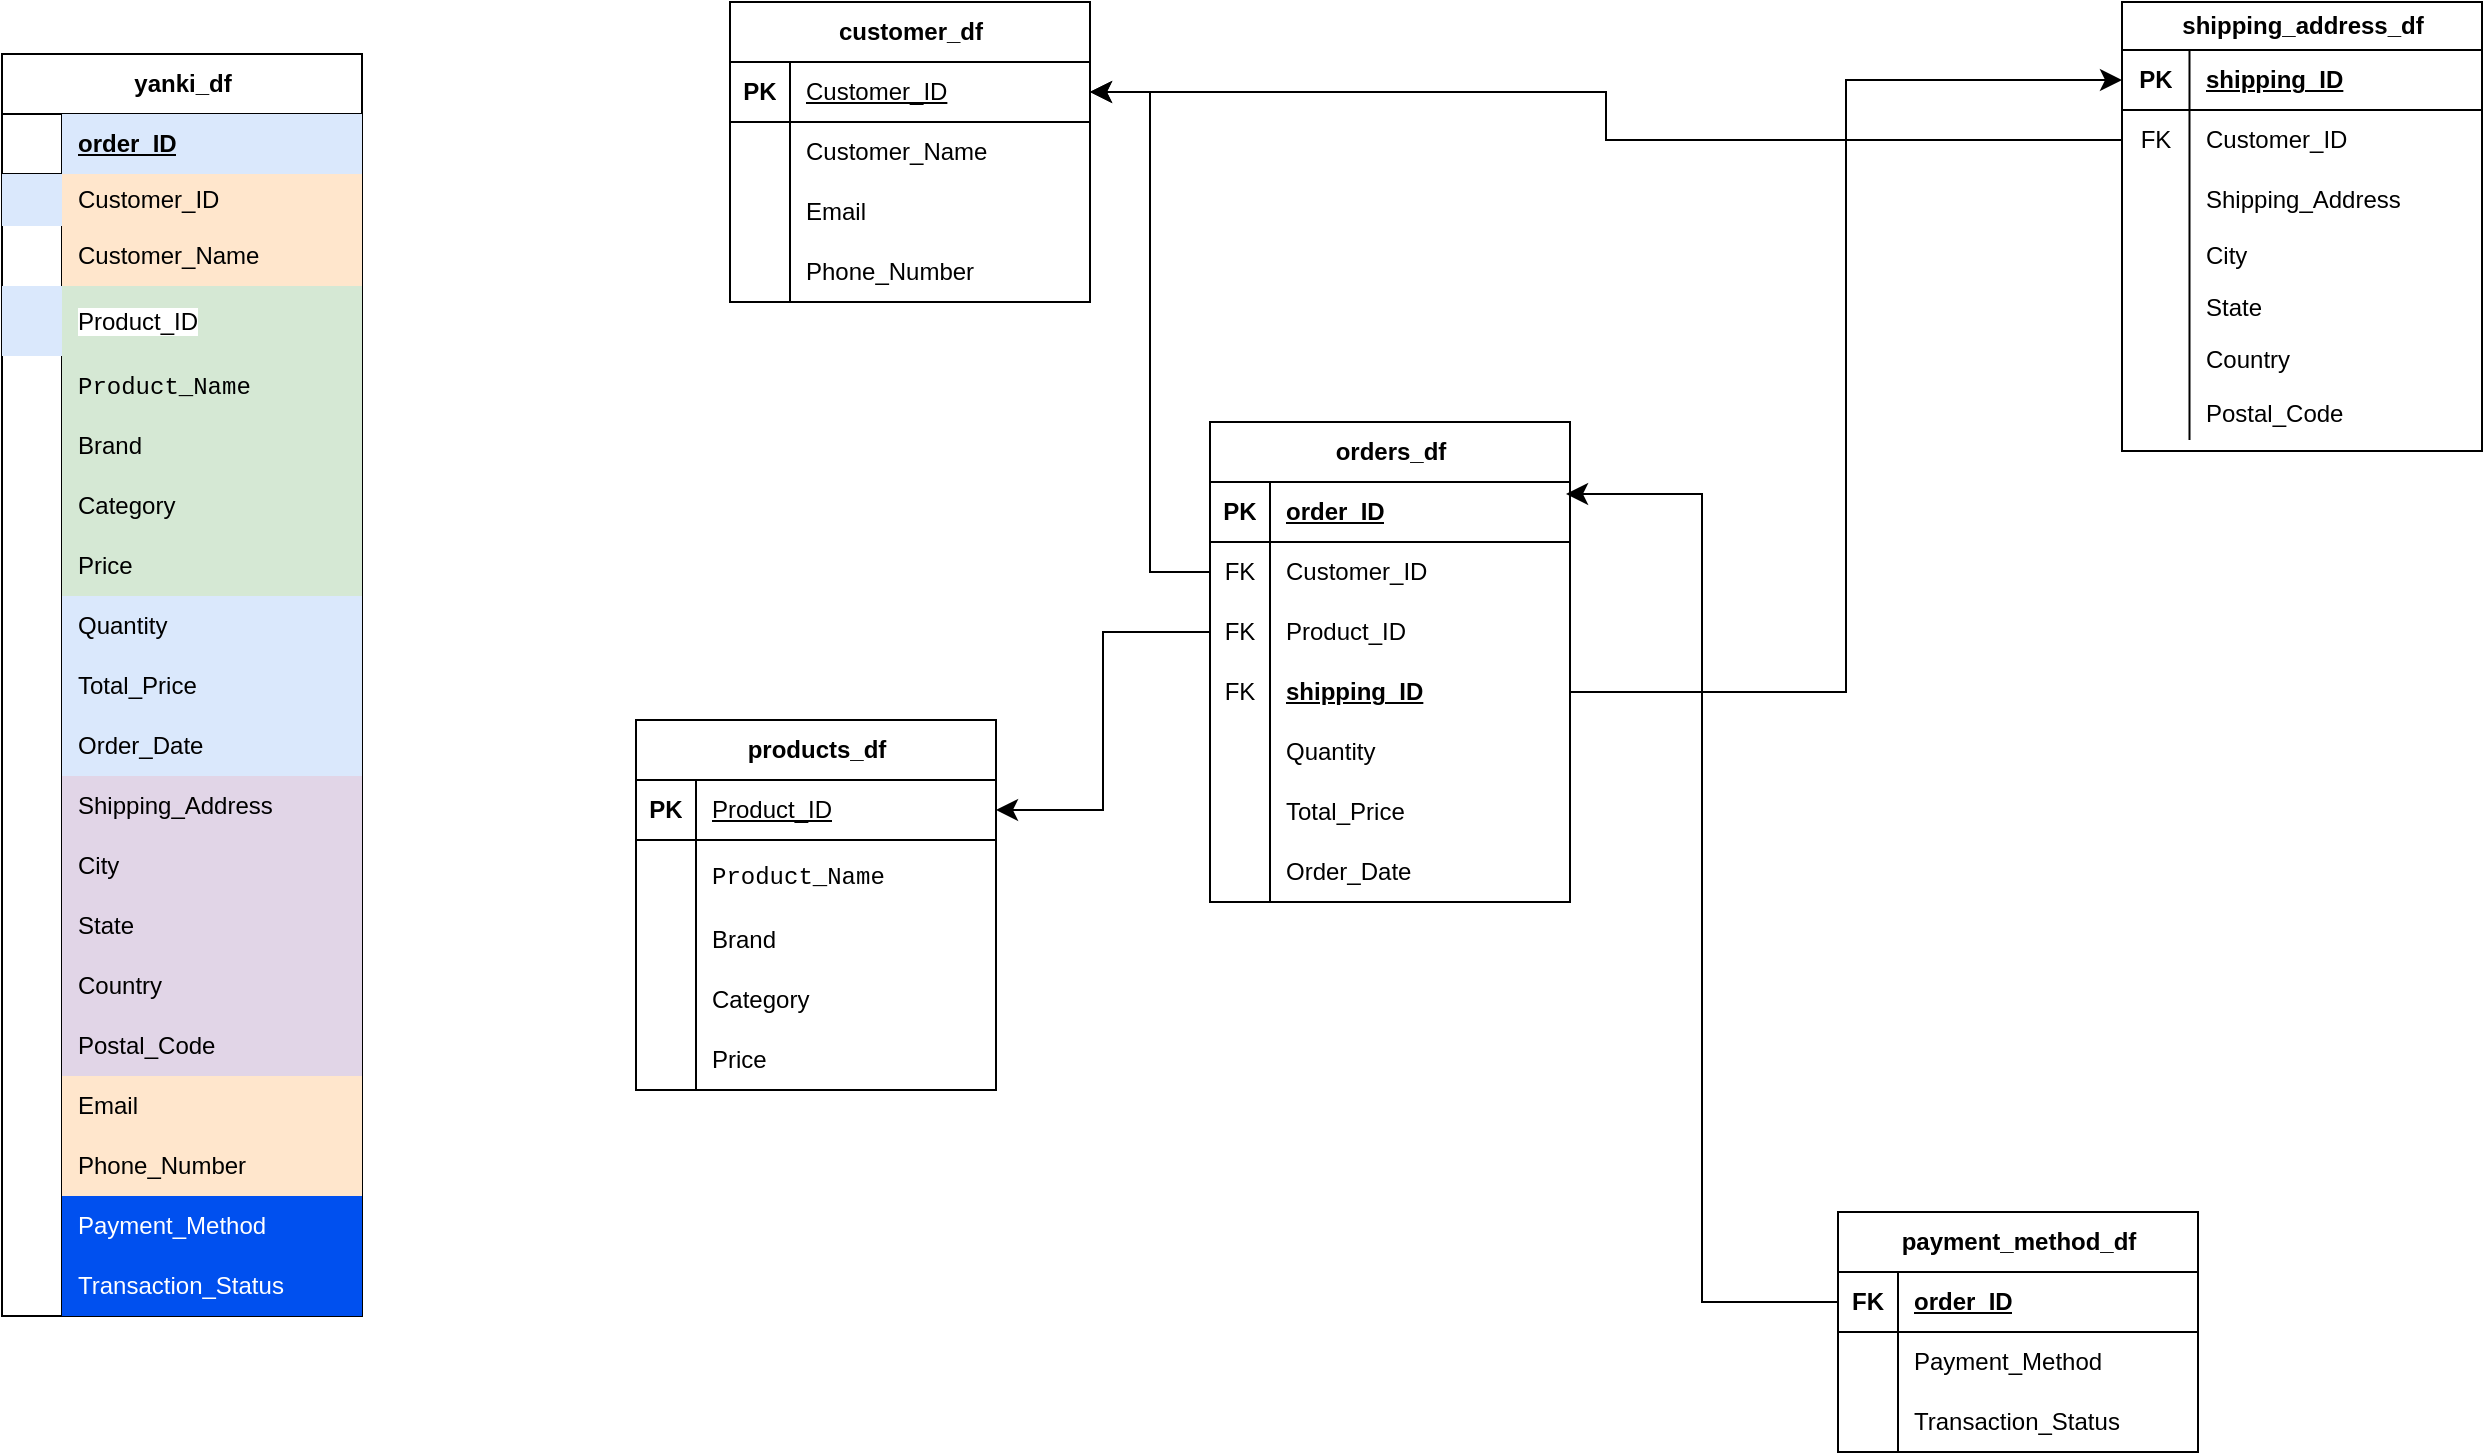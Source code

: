 <mxfile version="24.4.4" type="device" pages="2">
  <diagram name="Page-1" id="95-WpUNiTa7-wayncV56">
    <mxGraphModel dx="1330" dy="1452" grid="0" gridSize="10" guides="1" tooltips="1" connect="1" arrows="1" fold="1" page="0" pageScale="1" pageWidth="827" pageHeight="1169" math="0" shadow="0">
      <root>
        <mxCell id="0" />
        <mxCell id="1" parent="0" />
        <mxCell id="0rt6os9eyn5ssa2H7OAV-1" value="yanki_df" style="shape=table;startSize=30;container=1;collapsible=1;childLayout=tableLayout;fixedRows=1;rowLines=0;fontStyle=1;align=center;resizeLast=1;html=1;" vertex="1" parent="1">
          <mxGeometry x="-352" y="20" width="180" height="631" as="geometry" />
        </mxCell>
        <mxCell id="0rt6os9eyn5ssa2H7OAV-2" value="" style="shape=tableRow;horizontal=0;startSize=0;swimlaneHead=0;swimlaneBody=0;fillColor=none;collapsible=0;dropTarget=0;points=[[0,0.5],[1,0.5]];portConstraint=eastwest;top=0;left=0;right=0;bottom=1;" vertex="1" parent="0rt6os9eyn5ssa2H7OAV-1">
          <mxGeometry y="30" width="180" height="30" as="geometry" />
        </mxCell>
        <mxCell id="0rt6os9eyn5ssa2H7OAV-3" value="" style="shape=partialRectangle;connectable=0;fillColor=none;top=0;left=0;bottom=0;right=0;fontStyle=1;overflow=hidden;whiteSpace=wrap;html=1;" vertex="1" parent="0rt6os9eyn5ssa2H7OAV-2">
          <mxGeometry width="30" height="30" as="geometry">
            <mxRectangle width="30" height="30" as="alternateBounds" />
          </mxGeometry>
        </mxCell>
        <mxCell id="0rt6os9eyn5ssa2H7OAV-4" value="order_ID" style="shape=partialRectangle;connectable=0;fillColor=#dae8fc;top=0;left=0;bottom=0;right=0;align=left;spacingLeft=6;fontStyle=5;overflow=hidden;whiteSpace=wrap;html=1;strokeColor=#6c8ebf;" vertex="1" parent="0rt6os9eyn5ssa2H7OAV-2">
          <mxGeometry x="30" width="150" height="30" as="geometry">
            <mxRectangle width="150" height="30" as="alternateBounds" />
          </mxGeometry>
        </mxCell>
        <mxCell id="0rt6os9eyn5ssa2H7OAV-5" value="" style="shape=tableRow;horizontal=0;startSize=0;swimlaneHead=0;swimlaneBody=0;fillColor=none;collapsible=0;dropTarget=0;points=[[0,0.5],[1,0.5]];portConstraint=eastwest;top=0;left=0;right=0;bottom=0;" vertex="1" parent="0rt6os9eyn5ssa2H7OAV-1">
          <mxGeometry y="60" width="180" height="26" as="geometry" />
        </mxCell>
        <mxCell id="0rt6os9eyn5ssa2H7OAV-6" value="" style="shape=partialRectangle;connectable=0;fillColor=#dae8fc;top=0;left=0;bottom=0;right=0;editable=1;overflow=hidden;whiteSpace=wrap;html=1;strokeColor=#6c8ebf;" vertex="1" parent="0rt6os9eyn5ssa2H7OAV-5">
          <mxGeometry width="30" height="26" as="geometry">
            <mxRectangle width="30" height="26" as="alternateBounds" />
          </mxGeometry>
        </mxCell>
        <mxCell id="0rt6os9eyn5ssa2H7OAV-7" value="Customer_ID" style="shape=partialRectangle;connectable=0;fillColor=#ffe6cc;top=0;left=0;bottom=0;right=0;align=left;spacingLeft=6;overflow=hidden;whiteSpace=wrap;html=1;strokeColor=#d79b00;" vertex="1" parent="0rt6os9eyn5ssa2H7OAV-5">
          <mxGeometry x="30" width="150" height="26" as="geometry">
            <mxRectangle width="150" height="26" as="alternateBounds" />
          </mxGeometry>
        </mxCell>
        <mxCell id="0rt6os9eyn5ssa2H7OAV-8" value="" style="shape=tableRow;horizontal=0;startSize=0;swimlaneHead=0;swimlaneBody=0;fillColor=none;collapsible=0;dropTarget=0;points=[[0,0.5],[1,0.5]];portConstraint=eastwest;top=0;left=0;right=0;bottom=0;" vertex="1" parent="0rt6os9eyn5ssa2H7OAV-1">
          <mxGeometry y="86" width="180" height="30" as="geometry" />
        </mxCell>
        <mxCell id="0rt6os9eyn5ssa2H7OAV-9" value="" style="shape=partialRectangle;connectable=0;fillColor=none;top=0;left=0;bottom=0;right=0;editable=1;overflow=hidden;whiteSpace=wrap;html=1;" vertex="1" parent="0rt6os9eyn5ssa2H7OAV-8">
          <mxGeometry width="30" height="30" as="geometry">
            <mxRectangle width="30" height="30" as="alternateBounds" />
          </mxGeometry>
        </mxCell>
        <mxCell id="0rt6os9eyn5ssa2H7OAV-10" value="Customer_Name" style="shape=partialRectangle;connectable=0;fillColor=#ffe6cc;top=0;left=0;bottom=0;right=0;align=left;spacingLeft=6;overflow=hidden;whiteSpace=wrap;html=1;strokeColor=#d79b00;" vertex="1" parent="0rt6os9eyn5ssa2H7OAV-8">
          <mxGeometry x="30" width="150" height="30" as="geometry">
            <mxRectangle width="150" height="30" as="alternateBounds" />
          </mxGeometry>
        </mxCell>
        <mxCell id="0rt6os9eyn5ssa2H7OAV-14" style="shape=tableRow;horizontal=0;startSize=0;swimlaneHead=0;swimlaneBody=0;fillColor=none;collapsible=0;dropTarget=0;points=[[0,0.5],[1,0.5]];portConstraint=eastwest;top=0;left=0;right=0;bottom=0;" vertex="1" parent="0rt6os9eyn5ssa2H7OAV-1">
          <mxGeometry y="116" width="180" height="35" as="geometry" />
        </mxCell>
        <mxCell id="0rt6os9eyn5ssa2H7OAV-15" style="shape=partialRectangle;connectable=0;fillColor=#dae8fc;top=0;left=0;bottom=0;right=0;editable=1;overflow=hidden;whiteSpace=wrap;html=1;strokeColor=#6c8ebf;" vertex="1" parent="0rt6os9eyn5ssa2H7OAV-14">
          <mxGeometry width="30" height="35" as="geometry">
            <mxRectangle width="30" height="35" as="alternateBounds" />
          </mxGeometry>
        </mxCell>
        <mxCell id="0rt6os9eyn5ssa2H7OAV-16" value="&lt;span style=&quot;caret-color: rgb(0, 0, 0); color: rgb(0, 0, 0); font-family: Helvetica; font-size: 12px; font-style: normal; font-variant-caps: normal; font-weight: 400; letter-spacing: normal; orphans: auto; text-align: left; text-indent: 0px; text-transform: none; white-space: normal; widows: auto; word-spacing: 0px; -webkit-text-stroke-width: 0px; background-color: rgb(255, 255, 255); text-decoration: none; display: inline !important; float: none;&quot;&gt;Product_ID&lt;/span&gt;" style="shape=partialRectangle;connectable=0;fillColor=#d5e8d4;top=0;left=0;bottom=0;right=0;align=left;spacingLeft=6;overflow=hidden;whiteSpace=wrap;html=1;strokeColor=#82b366;" vertex="1" parent="0rt6os9eyn5ssa2H7OAV-14">
          <mxGeometry x="30" width="150" height="35" as="geometry">
            <mxRectangle width="150" height="35" as="alternateBounds" />
          </mxGeometry>
        </mxCell>
        <mxCell id="0rt6os9eyn5ssa2H7OAV-17" style="shape=tableRow;horizontal=0;startSize=0;swimlaneHead=0;swimlaneBody=0;fillColor=none;collapsible=0;dropTarget=0;points=[[0,0.5],[1,0.5]];portConstraint=eastwest;top=0;left=0;right=0;bottom=0;" vertex="1" parent="0rt6os9eyn5ssa2H7OAV-1">
          <mxGeometry y="151" width="180" height="30" as="geometry" />
        </mxCell>
        <mxCell id="0rt6os9eyn5ssa2H7OAV-18" style="shape=partialRectangle;connectable=0;fillColor=none;top=0;left=0;bottom=0;right=0;editable=1;overflow=hidden;whiteSpace=wrap;html=1;" vertex="1" parent="0rt6os9eyn5ssa2H7OAV-17">
          <mxGeometry width="30" height="30" as="geometry">
            <mxRectangle width="30" height="30" as="alternateBounds" />
          </mxGeometry>
        </mxCell>
        <mxCell id="0rt6os9eyn5ssa2H7OAV-19" value="&lt;span style=&quot;font-family: Menlo, Monaco, &amp;quot;Courier New&amp;quot;, monospace; font-variant-ligatures: normal; orphans: 2; widows: 2; white-space: pre; text-decoration-thickness: initial; text-decoration-style: initial; text-decoration-color: initial;&quot;&gt;Product_Name&lt;/span&gt;" style="shape=partialRectangle;connectable=0;fillColor=#d5e8d4;top=0;left=0;bottom=0;right=0;align=left;spacingLeft=6;overflow=hidden;whiteSpace=wrap;html=1;strokeColor=#82b366;" vertex="1" parent="0rt6os9eyn5ssa2H7OAV-17">
          <mxGeometry x="30" width="150" height="30" as="geometry">
            <mxRectangle width="150" height="30" as="alternateBounds" />
          </mxGeometry>
        </mxCell>
        <mxCell id="0rt6os9eyn5ssa2H7OAV-20" style="shape=tableRow;horizontal=0;startSize=0;swimlaneHead=0;swimlaneBody=0;fillColor=none;collapsible=0;dropTarget=0;points=[[0,0.5],[1,0.5]];portConstraint=eastwest;top=0;left=0;right=0;bottom=0;" vertex="1" parent="0rt6os9eyn5ssa2H7OAV-1">
          <mxGeometry y="181" width="180" height="30" as="geometry" />
        </mxCell>
        <mxCell id="0rt6os9eyn5ssa2H7OAV-21" style="shape=partialRectangle;connectable=0;fillColor=none;top=0;left=0;bottom=0;right=0;editable=1;overflow=hidden;whiteSpace=wrap;html=1;" vertex="1" parent="0rt6os9eyn5ssa2H7OAV-20">
          <mxGeometry width="30" height="30" as="geometry">
            <mxRectangle width="30" height="30" as="alternateBounds" />
          </mxGeometry>
        </mxCell>
        <mxCell id="0rt6os9eyn5ssa2H7OAV-22" value="Brand" style="shape=partialRectangle;connectable=0;fillColor=#d5e8d4;top=0;left=0;bottom=0;right=0;align=left;spacingLeft=6;overflow=hidden;whiteSpace=wrap;html=1;strokeColor=#82b366;" vertex="1" parent="0rt6os9eyn5ssa2H7OAV-20">
          <mxGeometry x="30" width="150" height="30" as="geometry">
            <mxRectangle width="150" height="30" as="alternateBounds" />
          </mxGeometry>
        </mxCell>
        <mxCell id="0rt6os9eyn5ssa2H7OAV-23" style="shape=tableRow;horizontal=0;startSize=0;swimlaneHead=0;swimlaneBody=0;fillColor=none;collapsible=0;dropTarget=0;points=[[0,0.5],[1,0.5]];portConstraint=eastwest;top=0;left=0;right=0;bottom=0;" vertex="1" parent="0rt6os9eyn5ssa2H7OAV-1">
          <mxGeometry y="211" width="180" height="30" as="geometry" />
        </mxCell>
        <mxCell id="0rt6os9eyn5ssa2H7OAV-24" style="shape=partialRectangle;connectable=0;fillColor=none;top=0;left=0;bottom=0;right=0;editable=1;overflow=hidden;whiteSpace=wrap;html=1;" vertex="1" parent="0rt6os9eyn5ssa2H7OAV-23">
          <mxGeometry width="30" height="30" as="geometry">
            <mxRectangle width="30" height="30" as="alternateBounds" />
          </mxGeometry>
        </mxCell>
        <mxCell id="0rt6os9eyn5ssa2H7OAV-25" value="Category" style="shape=partialRectangle;connectable=0;fillColor=#d5e8d4;top=0;left=0;bottom=0;right=0;align=left;spacingLeft=6;overflow=hidden;whiteSpace=wrap;html=1;strokeColor=#82b366;" vertex="1" parent="0rt6os9eyn5ssa2H7OAV-23">
          <mxGeometry x="30" width="150" height="30" as="geometry">
            <mxRectangle width="150" height="30" as="alternateBounds" />
          </mxGeometry>
        </mxCell>
        <mxCell id="0rt6os9eyn5ssa2H7OAV-26" style="shape=tableRow;horizontal=0;startSize=0;swimlaneHead=0;swimlaneBody=0;fillColor=none;collapsible=0;dropTarget=0;points=[[0,0.5],[1,0.5]];portConstraint=eastwest;top=0;left=0;right=0;bottom=0;" vertex="1" parent="0rt6os9eyn5ssa2H7OAV-1">
          <mxGeometry y="241" width="180" height="30" as="geometry" />
        </mxCell>
        <mxCell id="0rt6os9eyn5ssa2H7OAV-27" style="shape=partialRectangle;connectable=0;fillColor=none;top=0;left=0;bottom=0;right=0;editable=1;overflow=hidden;whiteSpace=wrap;html=1;" vertex="1" parent="0rt6os9eyn5ssa2H7OAV-26">
          <mxGeometry width="30" height="30" as="geometry">
            <mxRectangle width="30" height="30" as="alternateBounds" />
          </mxGeometry>
        </mxCell>
        <mxCell id="0rt6os9eyn5ssa2H7OAV-28" value="Price" style="shape=partialRectangle;connectable=0;fillColor=#d5e8d4;top=0;left=0;bottom=0;right=0;align=left;spacingLeft=6;overflow=hidden;whiteSpace=wrap;html=1;strokeColor=#82b366;" vertex="1" parent="0rt6os9eyn5ssa2H7OAV-26">
          <mxGeometry x="30" width="150" height="30" as="geometry">
            <mxRectangle width="150" height="30" as="alternateBounds" />
          </mxGeometry>
        </mxCell>
        <mxCell id="0rt6os9eyn5ssa2H7OAV-29" style="shape=tableRow;horizontal=0;startSize=0;swimlaneHead=0;swimlaneBody=0;fillColor=none;collapsible=0;dropTarget=0;points=[[0,0.5],[1,0.5]];portConstraint=eastwest;top=0;left=0;right=0;bottom=0;" vertex="1" parent="0rt6os9eyn5ssa2H7OAV-1">
          <mxGeometry y="271" width="180" height="30" as="geometry" />
        </mxCell>
        <mxCell id="0rt6os9eyn5ssa2H7OAV-30" style="shape=partialRectangle;connectable=0;fillColor=none;top=0;left=0;bottom=0;right=0;editable=1;overflow=hidden;whiteSpace=wrap;html=1;" vertex="1" parent="0rt6os9eyn5ssa2H7OAV-29">
          <mxGeometry width="30" height="30" as="geometry">
            <mxRectangle width="30" height="30" as="alternateBounds" />
          </mxGeometry>
        </mxCell>
        <mxCell id="0rt6os9eyn5ssa2H7OAV-31" value="Quantity" style="shape=partialRectangle;connectable=0;fillColor=#dae8fc;top=0;left=0;bottom=0;right=0;align=left;spacingLeft=6;overflow=hidden;whiteSpace=wrap;html=1;strokeColor=#6c8ebf;" vertex="1" parent="0rt6os9eyn5ssa2H7OAV-29">
          <mxGeometry x="30" width="150" height="30" as="geometry">
            <mxRectangle width="150" height="30" as="alternateBounds" />
          </mxGeometry>
        </mxCell>
        <mxCell id="0rt6os9eyn5ssa2H7OAV-11" value="" style="shape=tableRow;horizontal=0;startSize=0;swimlaneHead=0;swimlaneBody=0;fillColor=none;collapsible=0;dropTarget=0;points=[[0,0.5],[1,0.5]];portConstraint=eastwest;top=0;left=0;right=0;bottom=0;" vertex="1" parent="0rt6os9eyn5ssa2H7OAV-1">
          <mxGeometry y="301" width="180" height="30" as="geometry" />
        </mxCell>
        <mxCell id="0rt6os9eyn5ssa2H7OAV-12" value="" style="shape=partialRectangle;connectable=0;fillColor=none;top=0;left=0;bottom=0;right=0;editable=1;overflow=hidden;whiteSpace=wrap;html=1;" vertex="1" parent="0rt6os9eyn5ssa2H7OAV-11">
          <mxGeometry width="30" height="30" as="geometry">
            <mxRectangle width="30" height="30" as="alternateBounds" />
          </mxGeometry>
        </mxCell>
        <mxCell id="0rt6os9eyn5ssa2H7OAV-13" value="Total_Price" style="shape=partialRectangle;connectable=0;fillColor=#dae8fc;top=0;left=0;bottom=0;right=0;align=left;spacingLeft=6;overflow=hidden;whiteSpace=wrap;html=1;strokeColor=#6c8ebf;" vertex="1" parent="0rt6os9eyn5ssa2H7OAV-11">
          <mxGeometry x="30" width="150" height="30" as="geometry">
            <mxRectangle width="150" height="30" as="alternateBounds" />
          </mxGeometry>
        </mxCell>
        <mxCell id="0rt6os9eyn5ssa2H7OAV-32" style="shape=tableRow;horizontal=0;startSize=0;swimlaneHead=0;swimlaneBody=0;fillColor=none;collapsible=0;dropTarget=0;points=[[0,0.5],[1,0.5]];portConstraint=eastwest;top=0;left=0;right=0;bottom=0;" vertex="1" parent="0rt6os9eyn5ssa2H7OAV-1">
          <mxGeometry y="331" width="180" height="30" as="geometry" />
        </mxCell>
        <mxCell id="0rt6os9eyn5ssa2H7OAV-33" style="shape=partialRectangle;connectable=0;fillColor=none;top=0;left=0;bottom=0;right=0;editable=1;overflow=hidden;whiteSpace=wrap;html=1;" vertex="1" parent="0rt6os9eyn5ssa2H7OAV-32">
          <mxGeometry width="30" height="30" as="geometry">
            <mxRectangle width="30" height="30" as="alternateBounds" />
          </mxGeometry>
        </mxCell>
        <mxCell id="0rt6os9eyn5ssa2H7OAV-34" value="Order_Date" style="shape=partialRectangle;connectable=0;fillColor=#dae8fc;top=0;left=0;bottom=0;right=0;align=left;spacingLeft=6;overflow=hidden;whiteSpace=wrap;html=1;strokeColor=#6c8ebf;" vertex="1" parent="0rt6os9eyn5ssa2H7OAV-32">
          <mxGeometry x="30" width="150" height="30" as="geometry">
            <mxRectangle width="150" height="30" as="alternateBounds" />
          </mxGeometry>
        </mxCell>
        <mxCell id="0rt6os9eyn5ssa2H7OAV-35" style="shape=tableRow;horizontal=0;startSize=0;swimlaneHead=0;swimlaneBody=0;fillColor=none;collapsible=0;dropTarget=0;points=[[0,0.5],[1,0.5]];portConstraint=eastwest;top=0;left=0;right=0;bottom=0;" vertex="1" parent="0rt6os9eyn5ssa2H7OAV-1">
          <mxGeometry y="361" width="180" height="30" as="geometry" />
        </mxCell>
        <mxCell id="0rt6os9eyn5ssa2H7OAV-36" style="shape=partialRectangle;connectable=0;fillColor=none;top=0;left=0;bottom=0;right=0;editable=1;overflow=hidden;whiteSpace=wrap;html=1;" vertex="1" parent="0rt6os9eyn5ssa2H7OAV-35">
          <mxGeometry width="30" height="30" as="geometry">
            <mxRectangle width="30" height="30" as="alternateBounds" />
          </mxGeometry>
        </mxCell>
        <mxCell id="0rt6os9eyn5ssa2H7OAV-37" value="Shipping_Address" style="shape=partialRectangle;connectable=0;fillColor=#e1d5e7;top=0;left=0;bottom=0;right=0;align=left;spacingLeft=6;overflow=hidden;whiteSpace=wrap;html=1;strokeColor=#9673a6;" vertex="1" parent="0rt6os9eyn5ssa2H7OAV-35">
          <mxGeometry x="30" width="150" height="30" as="geometry">
            <mxRectangle width="150" height="30" as="alternateBounds" />
          </mxGeometry>
        </mxCell>
        <mxCell id="0rt6os9eyn5ssa2H7OAV-38" style="shape=tableRow;horizontal=0;startSize=0;swimlaneHead=0;swimlaneBody=0;fillColor=none;collapsible=0;dropTarget=0;points=[[0,0.5],[1,0.5]];portConstraint=eastwest;top=0;left=0;right=0;bottom=0;" vertex="1" parent="0rt6os9eyn5ssa2H7OAV-1">
          <mxGeometry y="391" width="180" height="30" as="geometry" />
        </mxCell>
        <mxCell id="0rt6os9eyn5ssa2H7OAV-39" style="shape=partialRectangle;connectable=0;fillColor=none;top=0;left=0;bottom=0;right=0;editable=1;overflow=hidden;whiteSpace=wrap;html=1;" vertex="1" parent="0rt6os9eyn5ssa2H7OAV-38">
          <mxGeometry width="30" height="30" as="geometry">
            <mxRectangle width="30" height="30" as="alternateBounds" />
          </mxGeometry>
        </mxCell>
        <mxCell id="0rt6os9eyn5ssa2H7OAV-40" value="City" style="shape=partialRectangle;connectable=0;fillColor=#e1d5e7;top=0;left=0;bottom=0;right=0;align=left;spacingLeft=6;overflow=hidden;whiteSpace=wrap;html=1;strokeColor=#9673a6;" vertex="1" parent="0rt6os9eyn5ssa2H7OAV-38">
          <mxGeometry x="30" width="150" height="30" as="geometry">
            <mxRectangle width="150" height="30" as="alternateBounds" />
          </mxGeometry>
        </mxCell>
        <mxCell id="0rt6os9eyn5ssa2H7OAV-41" style="shape=tableRow;horizontal=0;startSize=0;swimlaneHead=0;swimlaneBody=0;fillColor=none;collapsible=0;dropTarget=0;points=[[0,0.5],[1,0.5]];portConstraint=eastwest;top=0;left=0;right=0;bottom=0;" vertex="1" parent="0rt6os9eyn5ssa2H7OAV-1">
          <mxGeometry y="421" width="180" height="30" as="geometry" />
        </mxCell>
        <mxCell id="0rt6os9eyn5ssa2H7OAV-42" style="shape=partialRectangle;connectable=0;fillColor=none;top=0;left=0;bottom=0;right=0;editable=1;overflow=hidden;whiteSpace=wrap;html=1;" vertex="1" parent="0rt6os9eyn5ssa2H7OAV-41">
          <mxGeometry width="30" height="30" as="geometry">
            <mxRectangle width="30" height="30" as="alternateBounds" />
          </mxGeometry>
        </mxCell>
        <mxCell id="0rt6os9eyn5ssa2H7OAV-43" value="State" style="shape=partialRectangle;connectable=0;fillColor=#e1d5e7;top=0;left=0;bottom=0;right=0;align=left;spacingLeft=6;overflow=hidden;whiteSpace=wrap;html=1;strokeColor=#9673a6;" vertex="1" parent="0rt6os9eyn5ssa2H7OAV-41">
          <mxGeometry x="30" width="150" height="30" as="geometry">
            <mxRectangle width="150" height="30" as="alternateBounds" />
          </mxGeometry>
        </mxCell>
        <mxCell id="0rt6os9eyn5ssa2H7OAV-44" style="shape=tableRow;horizontal=0;startSize=0;swimlaneHead=0;swimlaneBody=0;fillColor=none;collapsible=0;dropTarget=0;points=[[0,0.5],[1,0.5]];portConstraint=eastwest;top=0;left=0;right=0;bottom=0;" vertex="1" parent="0rt6os9eyn5ssa2H7OAV-1">
          <mxGeometry y="451" width="180" height="30" as="geometry" />
        </mxCell>
        <mxCell id="0rt6os9eyn5ssa2H7OAV-45" style="shape=partialRectangle;connectable=0;fillColor=none;top=0;left=0;bottom=0;right=0;editable=1;overflow=hidden;whiteSpace=wrap;html=1;" vertex="1" parent="0rt6os9eyn5ssa2H7OAV-44">
          <mxGeometry width="30" height="30" as="geometry">
            <mxRectangle width="30" height="30" as="alternateBounds" />
          </mxGeometry>
        </mxCell>
        <mxCell id="0rt6os9eyn5ssa2H7OAV-46" value="Country" style="shape=partialRectangle;connectable=0;fillColor=#e1d5e7;top=0;left=0;bottom=0;right=0;align=left;spacingLeft=6;overflow=hidden;whiteSpace=wrap;html=1;strokeColor=#9673a6;" vertex="1" parent="0rt6os9eyn5ssa2H7OAV-44">
          <mxGeometry x="30" width="150" height="30" as="geometry">
            <mxRectangle width="150" height="30" as="alternateBounds" />
          </mxGeometry>
        </mxCell>
        <mxCell id="0rt6os9eyn5ssa2H7OAV-47" value="" style="shape=tableRow;horizontal=0;startSize=0;swimlaneHead=0;swimlaneBody=0;fillColor=none;collapsible=0;dropTarget=0;points=[[0,0.5],[1,0.5]];portConstraint=eastwest;top=0;left=0;right=0;bottom=0;" vertex="1" parent="0rt6os9eyn5ssa2H7OAV-1">
          <mxGeometry y="481" width="180" height="30" as="geometry" />
        </mxCell>
        <mxCell id="0rt6os9eyn5ssa2H7OAV-48" value="" style="shape=partialRectangle;connectable=0;fillColor=none;top=0;left=0;bottom=0;right=0;editable=1;overflow=hidden;whiteSpace=wrap;html=1;" vertex="1" parent="0rt6os9eyn5ssa2H7OAV-47">
          <mxGeometry width="30" height="30" as="geometry">
            <mxRectangle width="30" height="30" as="alternateBounds" />
          </mxGeometry>
        </mxCell>
        <mxCell id="0rt6os9eyn5ssa2H7OAV-49" value="Postal_Code" style="shape=partialRectangle;connectable=0;fillColor=#e1d5e7;top=0;left=0;bottom=0;right=0;align=left;spacingLeft=6;overflow=hidden;whiteSpace=wrap;html=1;strokeColor=#9673a6;" vertex="1" parent="0rt6os9eyn5ssa2H7OAV-47">
          <mxGeometry x="30" width="150" height="30" as="geometry">
            <mxRectangle width="150" height="30" as="alternateBounds" />
          </mxGeometry>
        </mxCell>
        <mxCell id="0rt6os9eyn5ssa2H7OAV-99" value="" style="shape=tableRow;horizontal=0;startSize=0;swimlaneHead=0;swimlaneBody=0;fillColor=none;collapsible=0;dropTarget=0;points=[[0,0.5],[1,0.5]];portConstraint=eastwest;top=0;left=0;right=0;bottom=0;" vertex="1" parent="0rt6os9eyn5ssa2H7OAV-1">
          <mxGeometry y="511" width="180" height="30" as="geometry" />
        </mxCell>
        <mxCell id="0rt6os9eyn5ssa2H7OAV-100" value="" style="shape=partialRectangle;connectable=0;fillColor=none;top=0;left=0;bottom=0;right=0;editable=1;overflow=hidden;whiteSpace=wrap;html=1;" vertex="1" parent="0rt6os9eyn5ssa2H7OAV-99">
          <mxGeometry width="30" height="30" as="geometry">
            <mxRectangle width="30" height="30" as="alternateBounds" />
          </mxGeometry>
        </mxCell>
        <mxCell id="0rt6os9eyn5ssa2H7OAV-101" value="Email" style="shape=partialRectangle;connectable=0;fillColor=#ffe6cc;top=0;left=0;bottom=0;right=0;align=left;spacingLeft=6;overflow=hidden;whiteSpace=wrap;html=1;strokeColor=#d79b00;" vertex="1" parent="0rt6os9eyn5ssa2H7OAV-99">
          <mxGeometry x="30" width="150" height="30" as="geometry">
            <mxRectangle width="150" height="30" as="alternateBounds" />
          </mxGeometry>
        </mxCell>
        <mxCell id="0rt6os9eyn5ssa2H7OAV-102" value="" style="shape=tableRow;horizontal=0;startSize=0;swimlaneHead=0;swimlaneBody=0;fillColor=none;collapsible=0;dropTarget=0;points=[[0,0.5],[1,0.5]];portConstraint=eastwest;top=0;left=0;right=0;bottom=0;" vertex="1" parent="0rt6os9eyn5ssa2H7OAV-1">
          <mxGeometry y="541" width="180" height="30" as="geometry" />
        </mxCell>
        <mxCell id="0rt6os9eyn5ssa2H7OAV-103" value="" style="shape=partialRectangle;connectable=0;fillColor=none;top=0;left=0;bottom=0;right=0;editable=1;overflow=hidden;whiteSpace=wrap;html=1;" vertex="1" parent="0rt6os9eyn5ssa2H7OAV-102">
          <mxGeometry width="30" height="30" as="geometry">
            <mxRectangle width="30" height="30" as="alternateBounds" />
          </mxGeometry>
        </mxCell>
        <mxCell id="0rt6os9eyn5ssa2H7OAV-104" value="Phone_Number" style="shape=partialRectangle;connectable=0;fillColor=#ffe6cc;top=0;left=0;bottom=0;right=0;align=left;spacingLeft=6;overflow=hidden;whiteSpace=wrap;html=1;strokeColor=#d79b00;" vertex="1" parent="0rt6os9eyn5ssa2H7OAV-102">
          <mxGeometry x="30" width="150" height="30" as="geometry">
            <mxRectangle width="150" height="30" as="alternateBounds" />
          </mxGeometry>
        </mxCell>
        <mxCell id="0rt6os9eyn5ssa2H7OAV-105" value="" style="shape=tableRow;horizontal=0;startSize=0;swimlaneHead=0;swimlaneBody=0;fillColor=none;collapsible=0;dropTarget=0;points=[[0,0.5],[1,0.5]];portConstraint=eastwest;top=0;left=0;right=0;bottom=0;" vertex="1" parent="0rt6os9eyn5ssa2H7OAV-1">
          <mxGeometry y="571" width="180" height="30" as="geometry" />
        </mxCell>
        <mxCell id="0rt6os9eyn5ssa2H7OAV-106" value="" style="shape=partialRectangle;connectable=0;fillColor=none;top=0;left=0;bottom=0;right=0;editable=1;overflow=hidden;whiteSpace=wrap;html=1;" vertex="1" parent="0rt6os9eyn5ssa2H7OAV-105">
          <mxGeometry width="30" height="30" as="geometry">
            <mxRectangle width="30" height="30" as="alternateBounds" />
          </mxGeometry>
        </mxCell>
        <mxCell id="0rt6os9eyn5ssa2H7OAV-107" value="Payment_Method" style="shape=partialRectangle;connectable=0;fillColor=#0050ef;top=0;left=0;bottom=0;right=0;align=left;spacingLeft=6;overflow=hidden;whiteSpace=wrap;html=1;fontColor=#ffffff;strokeColor=#001DBC;" vertex="1" parent="0rt6os9eyn5ssa2H7OAV-105">
          <mxGeometry x="30" width="150" height="30" as="geometry">
            <mxRectangle width="150" height="30" as="alternateBounds" />
          </mxGeometry>
        </mxCell>
        <mxCell id="0rt6os9eyn5ssa2H7OAV-108" value="" style="shape=tableRow;horizontal=0;startSize=0;swimlaneHead=0;swimlaneBody=0;fillColor=none;collapsible=0;dropTarget=0;points=[[0,0.5],[1,0.5]];portConstraint=eastwest;top=0;left=0;right=0;bottom=0;" vertex="1" parent="0rt6os9eyn5ssa2H7OAV-1">
          <mxGeometry y="601" width="180" height="30" as="geometry" />
        </mxCell>
        <mxCell id="0rt6os9eyn5ssa2H7OAV-109" value="" style="shape=partialRectangle;connectable=0;fillColor=none;top=0;left=0;bottom=0;right=0;editable=1;overflow=hidden;whiteSpace=wrap;html=1;" vertex="1" parent="0rt6os9eyn5ssa2H7OAV-108">
          <mxGeometry width="30" height="30" as="geometry">
            <mxRectangle width="30" height="30" as="alternateBounds" />
          </mxGeometry>
        </mxCell>
        <mxCell id="0rt6os9eyn5ssa2H7OAV-110" value="Transaction_Status" style="shape=partialRectangle;connectable=0;fillColor=#0050ef;top=0;left=0;bottom=0;right=0;align=left;spacingLeft=6;overflow=hidden;whiteSpace=wrap;html=1;fontColor=#ffffff;strokeColor=#001DBC;" vertex="1" parent="0rt6os9eyn5ssa2H7OAV-108">
          <mxGeometry x="30" width="150" height="30" as="geometry">
            <mxRectangle width="150" height="30" as="alternateBounds" />
          </mxGeometry>
        </mxCell>
        <mxCell id="0rt6os9eyn5ssa2H7OAV-114" value="customer_df" style="shape=table;startSize=30;container=1;collapsible=1;childLayout=tableLayout;fixedRows=1;rowLines=0;fontStyle=1;align=center;resizeLast=1;html=1;" vertex="1" parent="1">
          <mxGeometry x="12" y="-6" width="180" height="150" as="geometry" />
        </mxCell>
        <mxCell id="0rt6os9eyn5ssa2H7OAV-115" value="" style="shape=tableRow;horizontal=0;startSize=0;swimlaneHead=0;swimlaneBody=0;fillColor=none;collapsible=0;dropTarget=0;points=[[0,0.5],[1,0.5]];portConstraint=eastwest;top=0;left=0;right=0;bottom=1;" vertex="1" parent="0rt6os9eyn5ssa2H7OAV-114">
          <mxGeometry y="30" width="180" height="30" as="geometry" />
        </mxCell>
        <mxCell id="0rt6os9eyn5ssa2H7OAV-116" value="PK" style="shape=partialRectangle;connectable=0;fillColor=none;top=0;left=0;bottom=0;right=0;fontStyle=1;overflow=hidden;whiteSpace=wrap;html=1;" vertex="1" parent="0rt6os9eyn5ssa2H7OAV-115">
          <mxGeometry width="30" height="30" as="geometry">
            <mxRectangle width="30" height="30" as="alternateBounds" />
          </mxGeometry>
        </mxCell>
        <mxCell id="0rt6os9eyn5ssa2H7OAV-117" value="&lt;span style=&quot;font-weight: 400; text-decoration: none;&quot;&gt;Customer_ID&lt;/span&gt;" style="shape=partialRectangle;connectable=0;fillColor=none;top=0;left=0;bottom=0;right=0;align=left;spacingLeft=6;fontStyle=5;overflow=hidden;whiteSpace=wrap;html=1;" vertex="1" parent="0rt6os9eyn5ssa2H7OAV-115">
          <mxGeometry x="30" width="150" height="30" as="geometry">
            <mxRectangle width="150" height="30" as="alternateBounds" />
          </mxGeometry>
        </mxCell>
        <mxCell id="0rt6os9eyn5ssa2H7OAV-118" value="" style="shape=tableRow;horizontal=0;startSize=0;swimlaneHead=0;swimlaneBody=0;fillColor=none;collapsible=0;dropTarget=0;points=[[0,0.5],[1,0.5]];portConstraint=eastwest;top=0;left=0;right=0;bottom=0;" vertex="1" parent="0rt6os9eyn5ssa2H7OAV-114">
          <mxGeometry y="60" width="180" height="30" as="geometry" />
        </mxCell>
        <mxCell id="0rt6os9eyn5ssa2H7OAV-119" value="" style="shape=partialRectangle;connectable=0;fillColor=none;top=0;left=0;bottom=0;right=0;editable=1;overflow=hidden;whiteSpace=wrap;html=1;" vertex="1" parent="0rt6os9eyn5ssa2H7OAV-118">
          <mxGeometry width="30" height="30" as="geometry">
            <mxRectangle width="30" height="30" as="alternateBounds" />
          </mxGeometry>
        </mxCell>
        <mxCell id="0rt6os9eyn5ssa2H7OAV-120" value="Customer_Name" style="shape=partialRectangle;connectable=0;fillColor=none;top=0;left=0;bottom=0;right=0;align=left;spacingLeft=6;overflow=hidden;whiteSpace=wrap;html=1;" vertex="1" parent="0rt6os9eyn5ssa2H7OAV-118">
          <mxGeometry x="30" width="150" height="30" as="geometry">
            <mxRectangle width="150" height="30" as="alternateBounds" />
          </mxGeometry>
        </mxCell>
        <mxCell id="0rt6os9eyn5ssa2H7OAV-121" value="" style="shape=tableRow;horizontal=0;startSize=0;swimlaneHead=0;swimlaneBody=0;fillColor=none;collapsible=0;dropTarget=0;points=[[0,0.5],[1,0.5]];portConstraint=eastwest;top=0;left=0;right=0;bottom=0;" vertex="1" parent="0rt6os9eyn5ssa2H7OAV-114">
          <mxGeometry y="90" width="180" height="30" as="geometry" />
        </mxCell>
        <mxCell id="0rt6os9eyn5ssa2H7OAV-122" value="" style="shape=partialRectangle;connectable=0;fillColor=none;top=0;left=0;bottom=0;right=0;editable=1;overflow=hidden;whiteSpace=wrap;html=1;" vertex="1" parent="0rt6os9eyn5ssa2H7OAV-121">
          <mxGeometry width="30" height="30" as="geometry">
            <mxRectangle width="30" height="30" as="alternateBounds" />
          </mxGeometry>
        </mxCell>
        <mxCell id="0rt6os9eyn5ssa2H7OAV-123" value="Email" style="shape=partialRectangle;connectable=0;fillColor=none;top=0;left=0;bottom=0;right=0;align=left;spacingLeft=6;overflow=hidden;whiteSpace=wrap;html=1;" vertex="1" parent="0rt6os9eyn5ssa2H7OAV-121">
          <mxGeometry x="30" width="150" height="30" as="geometry">
            <mxRectangle width="150" height="30" as="alternateBounds" />
          </mxGeometry>
        </mxCell>
        <mxCell id="0rt6os9eyn5ssa2H7OAV-124" value="" style="shape=tableRow;horizontal=0;startSize=0;swimlaneHead=0;swimlaneBody=0;fillColor=none;collapsible=0;dropTarget=0;points=[[0,0.5],[1,0.5]];portConstraint=eastwest;top=0;left=0;right=0;bottom=0;" vertex="1" parent="0rt6os9eyn5ssa2H7OAV-114">
          <mxGeometry y="120" width="180" height="30" as="geometry" />
        </mxCell>
        <mxCell id="0rt6os9eyn5ssa2H7OAV-125" value="" style="shape=partialRectangle;connectable=0;fillColor=none;top=0;left=0;bottom=0;right=0;editable=1;overflow=hidden;whiteSpace=wrap;html=1;" vertex="1" parent="0rt6os9eyn5ssa2H7OAV-124">
          <mxGeometry width="30" height="30" as="geometry">
            <mxRectangle width="30" height="30" as="alternateBounds" />
          </mxGeometry>
        </mxCell>
        <mxCell id="0rt6os9eyn5ssa2H7OAV-126" value="Phone_Number" style="shape=partialRectangle;connectable=0;fillColor=none;top=0;left=0;bottom=0;right=0;align=left;spacingLeft=6;overflow=hidden;whiteSpace=wrap;html=1;" vertex="1" parent="0rt6os9eyn5ssa2H7OAV-124">
          <mxGeometry x="30" width="150" height="30" as="geometry">
            <mxRectangle width="150" height="30" as="alternateBounds" />
          </mxGeometry>
        </mxCell>
        <mxCell id="0rt6os9eyn5ssa2H7OAV-127" value="shipping_address_df" style="shape=table;startSize=24;container=1;collapsible=1;childLayout=tableLayout;fixedRows=1;rowLines=0;fontStyle=1;align=center;resizeLast=1;html=1;" vertex="1" parent="1">
          <mxGeometry x="708" y="-6" width="180" height="224.5" as="geometry" />
        </mxCell>
        <mxCell id="0rt6os9eyn5ssa2H7OAV-128" value="" style="shape=tableRow;horizontal=0;startSize=0;swimlaneHead=0;swimlaneBody=0;fillColor=none;collapsible=0;dropTarget=0;points=[[0,0.5],[1,0.5]];portConstraint=eastwest;top=0;left=0;right=0;bottom=1;" vertex="1" parent="0rt6os9eyn5ssa2H7OAV-127">
          <mxGeometry y="24" width="180" height="30" as="geometry" />
        </mxCell>
        <mxCell id="0rt6os9eyn5ssa2H7OAV-129" value="PK" style="shape=partialRectangle;connectable=0;fillColor=none;top=0;left=0;bottom=0;right=0;fontStyle=1;overflow=hidden;whiteSpace=wrap;html=1;" vertex="1" parent="0rt6os9eyn5ssa2H7OAV-128">
          <mxGeometry width="33.75" height="30" as="geometry">
            <mxRectangle width="33.75" height="30" as="alternateBounds" />
          </mxGeometry>
        </mxCell>
        <mxCell id="0rt6os9eyn5ssa2H7OAV-130" value="shipping_ID" style="shape=partialRectangle;connectable=0;fillColor=none;top=0;left=0;bottom=0;right=0;align=left;spacingLeft=6;fontStyle=5;overflow=hidden;whiteSpace=wrap;html=1;" vertex="1" parent="0rt6os9eyn5ssa2H7OAV-128">
          <mxGeometry x="33.75" width="146.25" height="30" as="geometry">
            <mxRectangle width="146.25" height="30" as="alternateBounds" />
          </mxGeometry>
        </mxCell>
        <mxCell id="0rt6os9eyn5ssa2H7OAV-131" value="" style="shape=tableRow;horizontal=0;startSize=0;swimlaneHead=0;swimlaneBody=0;fillColor=none;collapsible=0;dropTarget=0;points=[[0,0.5],[1,0.5]];portConstraint=eastwest;top=0;left=0;right=0;bottom=0;" vertex="1" parent="0rt6os9eyn5ssa2H7OAV-127">
          <mxGeometry y="54" width="180" height="30" as="geometry" />
        </mxCell>
        <mxCell id="0rt6os9eyn5ssa2H7OAV-132" value="FK" style="shape=partialRectangle;connectable=0;fillColor=none;top=0;left=0;bottom=0;right=0;editable=1;overflow=hidden;whiteSpace=wrap;html=1;" vertex="1" parent="0rt6os9eyn5ssa2H7OAV-131">
          <mxGeometry width="33.75" height="30" as="geometry">
            <mxRectangle width="33.75" height="30" as="alternateBounds" />
          </mxGeometry>
        </mxCell>
        <mxCell id="0rt6os9eyn5ssa2H7OAV-133" value="Customer_ID" style="shape=partialRectangle;connectable=0;fillColor=none;top=0;left=0;bottom=0;right=0;align=left;spacingLeft=6;overflow=hidden;whiteSpace=wrap;html=1;" vertex="1" parent="0rt6os9eyn5ssa2H7OAV-131">
          <mxGeometry x="33.75" width="146.25" height="30" as="geometry">
            <mxRectangle width="146.25" height="30" as="alternateBounds" />
          </mxGeometry>
        </mxCell>
        <mxCell id="0rt6os9eyn5ssa2H7OAV-134" value="" style="shape=tableRow;horizontal=0;startSize=0;swimlaneHead=0;swimlaneBody=0;fillColor=none;collapsible=0;dropTarget=0;points=[[0,0.5],[1,0.5]];portConstraint=eastwest;top=0;left=0;right=0;bottom=0;" vertex="1" parent="0rt6os9eyn5ssa2H7OAV-127">
          <mxGeometry y="84" width="180" height="30" as="geometry" />
        </mxCell>
        <mxCell id="0rt6os9eyn5ssa2H7OAV-135" value="" style="shape=partialRectangle;connectable=0;fillColor=none;top=0;left=0;bottom=0;right=0;editable=1;overflow=hidden;whiteSpace=wrap;html=1;" vertex="1" parent="0rt6os9eyn5ssa2H7OAV-134">
          <mxGeometry width="33.75" height="30" as="geometry">
            <mxRectangle width="33.75" height="30" as="alternateBounds" />
          </mxGeometry>
        </mxCell>
        <mxCell id="0rt6os9eyn5ssa2H7OAV-136" value="Shipping_Address" style="shape=partialRectangle;connectable=0;fillColor=none;top=0;left=0;bottom=0;right=0;align=left;spacingLeft=6;overflow=hidden;whiteSpace=wrap;html=1;" vertex="1" parent="0rt6os9eyn5ssa2H7OAV-134">
          <mxGeometry x="33.75" width="146.25" height="30" as="geometry">
            <mxRectangle width="146.25" height="30" as="alternateBounds" />
          </mxGeometry>
        </mxCell>
        <mxCell id="0rt6os9eyn5ssa2H7OAV-137" value="" style="shape=tableRow;horizontal=0;startSize=0;swimlaneHead=0;swimlaneBody=0;fillColor=none;collapsible=0;dropTarget=0;points=[[0,0.5],[1,0.5]];portConstraint=eastwest;top=0;left=0;right=0;bottom=0;" vertex="1" parent="0rt6os9eyn5ssa2H7OAV-127">
          <mxGeometry y="114" width="180" height="26" as="geometry" />
        </mxCell>
        <mxCell id="0rt6os9eyn5ssa2H7OAV-138" value="" style="shape=partialRectangle;connectable=0;fillColor=none;top=0;left=0;bottom=0;right=0;editable=1;overflow=hidden;whiteSpace=wrap;html=1;" vertex="1" parent="0rt6os9eyn5ssa2H7OAV-137">
          <mxGeometry width="33.75" height="26" as="geometry">
            <mxRectangle width="33.75" height="26" as="alternateBounds" />
          </mxGeometry>
        </mxCell>
        <mxCell id="0rt6os9eyn5ssa2H7OAV-139" value="City" style="shape=partialRectangle;connectable=0;fillColor=none;top=0;left=0;bottom=0;right=0;align=left;spacingLeft=6;overflow=hidden;whiteSpace=wrap;html=1;" vertex="1" parent="0rt6os9eyn5ssa2H7OAV-137">
          <mxGeometry x="33.75" width="146.25" height="26" as="geometry">
            <mxRectangle width="146.25" height="26" as="alternateBounds" />
          </mxGeometry>
        </mxCell>
        <mxCell id="0rt6os9eyn5ssa2H7OAV-179" value="" style="shape=tableRow;horizontal=0;startSize=0;swimlaneHead=0;swimlaneBody=0;fillColor=none;collapsible=0;dropTarget=0;points=[[0,0.5],[1,0.5]];portConstraint=eastwest;top=0;left=0;right=0;bottom=0;" vertex="1" parent="0rt6os9eyn5ssa2H7OAV-127">
          <mxGeometry y="140" width="180" height="26" as="geometry" />
        </mxCell>
        <mxCell id="0rt6os9eyn5ssa2H7OAV-180" value="" style="shape=partialRectangle;connectable=0;fillColor=none;top=0;left=0;bottom=0;right=0;editable=1;overflow=hidden;whiteSpace=wrap;html=1;" vertex="1" parent="0rt6os9eyn5ssa2H7OAV-179">
          <mxGeometry width="33.75" height="26" as="geometry">
            <mxRectangle width="33.75" height="26" as="alternateBounds" />
          </mxGeometry>
        </mxCell>
        <mxCell id="0rt6os9eyn5ssa2H7OAV-181" value="State" style="shape=partialRectangle;connectable=0;fillColor=none;top=0;left=0;bottom=0;right=0;align=left;spacingLeft=6;overflow=hidden;whiteSpace=wrap;html=1;" vertex="1" parent="0rt6os9eyn5ssa2H7OAV-179">
          <mxGeometry x="33.75" width="146.25" height="26" as="geometry">
            <mxRectangle width="146.25" height="26" as="alternateBounds" />
          </mxGeometry>
        </mxCell>
        <mxCell id="0rt6os9eyn5ssa2H7OAV-182" value="" style="shape=tableRow;horizontal=0;startSize=0;swimlaneHead=0;swimlaneBody=0;fillColor=none;collapsible=0;dropTarget=0;points=[[0,0.5],[1,0.5]];portConstraint=eastwest;top=0;left=0;right=0;bottom=0;" vertex="1" parent="0rt6os9eyn5ssa2H7OAV-127">
          <mxGeometry y="166" width="180" height="26" as="geometry" />
        </mxCell>
        <mxCell id="0rt6os9eyn5ssa2H7OAV-183" value="" style="shape=partialRectangle;connectable=0;fillColor=none;top=0;left=0;bottom=0;right=0;editable=1;overflow=hidden;whiteSpace=wrap;html=1;" vertex="1" parent="0rt6os9eyn5ssa2H7OAV-182">
          <mxGeometry width="33.75" height="26" as="geometry">
            <mxRectangle width="33.75" height="26" as="alternateBounds" />
          </mxGeometry>
        </mxCell>
        <mxCell id="0rt6os9eyn5ssa2H7OAV-184" value="Country" style="shape=partialRectangle;connectable=0;fillColor=none;top=0;left=0;bottom=0;right=0;align=left;spacingLeft=6;overflow=hidden;whiteSpace=wrap;html=1;" vertex="1" parent="0rt6os9eyn5ssa2H7OAV-182">
          <mxGeometry x="33.75" width="146.25" height="26" as="geometry">
            <mxRectangle width="146.25" height="26" as="alternateBounds" />
          </mxGeometry>
        </mxCell>
        <mxCell id="0rt6os9eyn5ssa2H7OAV-185" value="" style="shape=tableRow;horizontal=0;startSize=0;swimlaneHead=0;swimlaneBody=0;fillColor=none;collapsible=0;dropTarget=0;points=[[0,0.5],[1,0.5]];portConstraint=eastwest;top=0;left=0;right=0;bottom=0;" vertex="1" parent="0rt6os9eyn5ssa2H7OAV-127">
          <mxGeometry y="192" width="180" height="27" as="geometry" />
        </mxCell>
        <mxCell id="0rt6os9eyn5ssa2H7OAV-186" value="" style="shape=partialRectangle;connectable=0;fillColor=none;top=0;left=0;bottom=0;right=0;editable=1;overflow=hidden;whiteSpace=wrap;html=1;" vertex="1" parent="0rt6os9eyn5ssa2H7OAV-185">
          <mxGeometry width="33.75" height="27" as="geometry">
            <mxRectangle width="33.75" height="27" as="alternateBounds" />
          </mxGeometry>
        </mxCell>
        <mxCell id="0rt6os9eyn5ssa2H7OAV-187" value="Postal_Code" style="shape=partialRectangle;connectable=0;fillColor=none;top=0;left=0;bottom=0;right=0;align=left;spacingLeft=6;overflow=hidden;whiteSpace=wrap;html=1;" vertex="1" parent="0rt6os9eyn5ssa2H7OAV-185">
          <mxGeometry x="33.75" width="146.25" height="27" as="geometry">
            <mxRectangle width="146.25" height="27" as="alternateBounds" />
          </mxGeometry>
        </mxCell>
        <mxCell id="0rt6os9eyn5ssa2H7OAV-140" value="orders_df" style="shape=table;startSize=30;container=1;collapsible=1;childLayout=tableLayout;fixedRows=1;rowLines=0;fontStyle=1;align=center;resizeLast=1;html=1;" vertex="1" parent="1">
          <mxGeometry x="252" y="204" width="180" height="240" as="geometry" />
        </mxCell>
        <mxCell id="0rt6os9eyn5ssa2H7OAV-141" value="" style="shape=tableRow;horizontal=0;startSize=0;swimlaneHead=0;swimlaneBody=0;fillColor=none;collapsible=0;dropTarget=0;points=[[0,0.5],[1,0.5]];portConstraint=eastwest;top=0;left=0;right=0;bottom=1;" vertex="1" parent="0rt6os9eyn5ssa2H7OAV-140">
          <mxGeometry y="30" width="180" height="30" as="geometry" />
        </mxCell>
        <mxCell id="0rt6os9eyn5ssa2H7OAV-142" value="PK" style="shape=partialRectangle;connectable=0;fillColor=none;top=0;left=0;bottom=0;right=0;fontStyle=1;overflow=hidden;whiteSpace=wrap;html=1;" vertex="1" parent="0rt6os9eyn5ssa2H7OAV-141">
          <mxGeometry width="30" height="30" as="geometry">
            <mxRectangle width="30" height="30" as="alternateBounds" />
          </mxGeometry>
        </mxCell>
        <mxCell id="0rt6os9eyn5ssa2H7OAV-143" value="order_ID" style="shape=partialRectangle;connectable=0;fillColor=none;top=0;left=0;bottom=0;right=0;align=left;spacingLeft=6;fontStyle=5;overflow=hidden;whiteSpace=wrap;html=1;" vertex="1" parent="0rt6os9eyn5ssa2H7OAV-141">
          <mxGeometry x="30" width="150" height="30" as="geometry">
            <mxRectangle width="150" height="30" as="alternateBounds" />
          </mxGeometry>
        </mxCell>
        <mxCell id="0rt6os9eyn5ssa2H7OAV-144" value="" style="shape=tableRow;horizontal=0;startSize=0;swimlaneHead=0;swimlaneBody=0;fillColor=none;collapsible=0;dropTarget=0;points=[[0,0.5],[1,0.5]];portConstraint=eastwest;top=0;left=0;right=0;bottom=0;" vertex="1" parent="0rt6os9eyn5ssa2H7OAV-140">
          <mxGeometry y="60" width="180" height="30" as="geometry" />
        </mxCell>
        <mxCell id="0rt6os9eyn5ssa2H7OAV-145" value="FK" style="shape=partialRectangle;connectable=0;fillColor=none;top=0;left=0;bottom=0;right=0;editable=1;overflow=hidden;whiteSpace=wrap;html=1;" vertex="1" parent="0rt6os9eyn5ssa2H7OAV-144">
          <mxGeometry width="30" height="30" as="geometry">
            <mxRectangle width="30" height="30" as="alternateBounds" />
          </mxGeometry>
        </mxCell>
        <mxCell id="0rt6os9eyn5ssa2H7OAV-146" value="Customer_ID" style="shape=partialRectangle;connectable=0;fillColor=none;top=0;left=0;bottom=0;right=0;align=left;spacingLeft=6;overflow=hidden;whiteSpace=wrap;html=1;" vertex="1" parent="0rt6os9eyn5ssa2H7OAV-144">
          <mxGeometry x="30" width="150" height="30" as="geometry">
            <mxRectangle width="150" height="30" as="alternateBounds" />
          </mxGeometry>
        </mxCell>
        <mxCell id="0rt6os9eyn5ssa2H7OAV-147" value="" style="shape=tableRow;horizontal=0;startSize=0;swimlaneHead=0;swimlaneBody=0;fillColor=none;collapsible=0;dropTarget=0;points=[[0,0.5],[1,0.5]];portConstraint=eastwest;top=0;left=0;right=0;bottom=0;" vertex="1" parent="0rt6os9eyn5ssa2H7OAV-140">
          <mxGeometry y="90" width="180" height="30" as="geometry" />
        </mxCell>
        <mxCell id="0rt6os9eyn5ssa2H7OAV-148" value="FK" style="shape=partialRectangle;connectable=0;fillColor=none;top=0;left=0;bottom=0;right=0;editable=1;overflow=hidden;whiteSpace=wrap;html=1;" vertex="1" parent="0rt6os9eyn5ssa2H7OAV-147">
          <mxGeometry width="30" height="30" as="geometry">
            <mxRectangle width="30" height="30" as="alternateBounds" />
          </mxGeometry>
        </mxCell>
        <mxCell id="0rt6os9eyn5ssa2H7OAV-149" value="Product_ID" style="shape=partialRectangle;connectable=0;fillColor=none;top=0;left=0;bottom=0;right=0;align=left;spacingLeft=6;overflow=hidden;whiteSpace=wrap;html=1;" vertex="1" parent="0rt6os9eyn5ssa2H7OAV-147">
          <mxGeometry x="30" width="150" height="30" as="geometry">
            <mxRectangle width="150" height="30" as="alternateBounds" />
          </mxGeometry>
        </mxCell>
        <mxCell id="0rt6os9eyn5ssa2H7OAV-205" value="" style="shape=tableRow;horizontal=0;startSize=0;swimlaneHead=0;swimlaneBody=0;fillColor=none;collapsible=0;dropTarget=0;points=[[0,0.5],[1,0.5]];portConstraint=eastwest;top=0;left=0;right=0;bottom=0;" vertex="1" parent="0rt6os9eyn5ssa2H7OAV-140">
          <mxGeometry y="120" width="180" height="30" as="geometry" />
        </mxCell>
        <mxCell id="0rt6os9eyn5ssa2H7OAV-206" value="FK" style="shape=partialRectangle;connectable=0;fillColor=none;top=0;left=0;bottom=0;right=0;editable=1;overflow=hidden;whiteSpace=wrap;html=1;" vertex="1" parent="0rt6os9eyn5ssa2H7OAV-205">
          <mxGeometry width="30" height="30" as="geometry">
            <mxRectangle width="30" height="30" as="alternateBounds" />
          </mxGeometry>
        </mxCell>
        <mxCell id="0rt6os9eyn5ssa2H7OAV-207" value="&lt;span style=&quot;caret-color: rgb(0, 0, 0); color: rgb(0, 0, 0); font-family: Helvetica; font-size: 12px; font-style: normal; font-variant-caps: normal; font-weight: 700; letter-spacing: normal; orphans: auto; text-align: left; text-indent: 0px; text-transform: none; white-space: normal; widows: auto; word-spacing: 0px; -webkit-text-stroke-width: 0px; background-color: rgb(255, 255, 255); text-decoration: underline; display: inline !important; float: none;&quot;&gt;shipping_ID&lt;/span&gt;" style="shape=partialRectangle;connectable=0;fillColor=none;top=0;left=0;bottom=0;right=0;align=left;spacingLeft=6;overflow=hidden;whiteSpace=wrap;html=1;" vertex="1" parent="0rt6os9eyn5ssa2H7OAV-205">
          <mxGeometry x="30" width="150" height="30" as="geometry">
            <mxRectangle width="150" height="30" as="alternateBounds" />
          </mxGeometry>
        </mxCell>
        <mxCell id="0rt6os9eyn5ssa2H7OAV-150" value="" style="shape=tableRow;horizontal=0;startSize=0;swimlaneHead=0;swimlaneBody=0;fillColor=none;collapsible=0;dropTarget=0;points=[[0,0.5],[1,0.5]];portConstraint=eastwest;top=0;left=0;right=0;bottom=0;" vertex="1" parent="0rt6os9eyn5ssa2H7OAV-140">
          <mxGeometry y="150" width="180" height="30" as="geometry" />
        </mxCell>
        <mxCell id="0rt6os9eyn5ssa2H7OAV-151" value="" style="shape=partialRectangle;connectable=0;fillColor=none;top=0;left=0;bottom=0;right=0;editable=1;overflow=hidden;whiteSpace=wrap;html=1;" vertex="1" parent="0rt6os9eyn5ssa2H7OAV-150">
          <mxGeometry width="30" height="30" as="geometry">
            <mxRectangle width="30" height="30" as="alternateBounds" />
          </mxGeometry>
        </mxCell>
        <mxCell id="0rt6os9eyn5ssa2H7OAV-152" value="Quantity" style="shape=partialRectangle;connectable=0;fillColor=none;top=0;left=0;bottom=0;right=0;align=left;spacingLeft=6;overflow=hidden;whiteSpace=wrap;html=1;" vertex="1" parent="0rt6os9eyn5ssa2H7OAV-150">
          <mxGeometry x="30" width="150" height="30" as="geometry">
            <mxRectangle width="150" height="30" as="alternateBounds" />
          </mxGeometry>
        </mxCell>
        <mxCell id="0rt6os9eyn5ssa2H7OAV-188" value="" style="shape=tableRow;horizontal=0;startSize=0;swimlaneHead=0;swimlaneBody=0;fillColor=none;collapsible=0;dropTarget=0;points=[[0,0.5],[1,0.5]];portConstraint=eastwest;top=0;left=0;right=0;bottom=0;" vertex="1" parent="0rt6os9eyn5ssa2H7OAV-140">
          <mxGeometry y="180" width="180" height="30" as="geometry" />
        </mxCell>
        <mxCell id="0rt6os9eyn5ssa2H7OAV-189" value="" style="shape=partialRectangle;connectable=0;fillColor=none;top=0;left=0;bottom=0;right=0;editable=1;overflow=hidden;whiteSpace=wrap;html=1;" vertex="1" parent="0rt6os9eyn5ssa2H7OAV-188">
          <mxGeometry width="30" height="30" as="geometry">
            <mxRectangle width="30" height="30" as="alternateBounds" />
          </mxGeometry>
        </mxCell>
        <mxCell id="0rt6os9eyn5ssa2H7OAV-190" value="Total_Price" style="shape=partialRectangle;connectable=0;fillColor=none;top=0;left=0;bottom=0;right=0;align=left;spacingLeft=6;overflow=hidden;whiteSpace=wrap;html=1;" vertex="1" parent="0rt6os9eyn5ssa2H7OAV-188">
          <mxGeometry x="30" width="150" height="30" as="geometry">
            <mxRectangle width="150" height="30" as="alternateBounds" />
          </mxGeometry>
        </mxCell>
        <mxCell id="0rt6os9eyn5ssa2H7OAV-191" value="" style="shape=tableRow;horizontal=0;startSize=0;swimlaneHead=0;swimlaneBody=0;fillColor=none;collapsible=0;dropTarget=0;points=[[0,0.5],[1,0.5]];portConstraint=eastwest;top=0;left=0;right=0;bottom=0;" vertex="1" parent="0rt6os9eyn5ssa2H7OAV-140">
          <mxGeometry y="210" width="180" height="30" as="geometry" />
        </mxCell>
        <mxCell id="0rt6os9eyn5ssa2H7OAV-192" value="" style="shape=partialRectangle;connectable=0;fillColor=none;top=0;left=0;bottom=0;right=0;editable=1;overflow=hidden;whiteSpace=wrap;html=1;" vertex="1" parent="0rt6os9eyn5ssa2H7OAV-191">
          <mxGeometry width="30" height="30" as="geometry">
            <mxRectangle width="30" height="30" as="alternateBounds" />
          </mxGeometry>
        </mxCell>
        <mxCell id="0rt6os9eyn5ssa2H7OAV-193" value="Order_Date" style="shape=partialRectangle;connectable=0;fillColor=none;top=0;left=0;bottom=0;right=0;align=left;spacingLeft=6;overflow=hidden;whiteSpace=wrap;html=1;" vertex="1" parent="0rt6os9eyn5ssa2H7OAV-191">
          <mxGeometry x="30" width="150" height="30" as="geometry">
            <mxRectangle width="150" height="30" as="alternateBounds" />
          </mxGeometry>
        </mxCell>
        <mxCell id="0rt6os9eyn5ssa2H7OAV-153" value="products_df" style="shape=table;startSize=30;container=1;collapsible=1;childLayout=tableLayout;fixedRows=1;rowLines=0;fontStyle=1;align=center;resizeLast=1;html=1;" vertex="1" parent="1">
          <mxGeometry x="-35" y="353" width="180" height="185" as="geometry" />
        </mxCell>
        <mxCell id="0rt6os9eyn5ssa2H7OAV-154" value="" style="shape=tableRow;horizontal=0;startSize=0;swimlaneHead=0;swimlaneBody=0;fillColor=none;collapsible=0;dropTarget=0;points=[[0,0.5],[1,0.5]];portConstraint=eastwest;top=0;left=0;right=0;bottom=1;" vertex="1" parent="0rt6os9eyn5ssa2H7OAV-153">
          <mxGeometry y="30" width="180" height="30" as="geometry" />
        </mxCell>
        <mxCell id="0rt6os9eyn5ssa2H7OAV-155" value="PK" style="shape=partialRectangle;connectable=0;fillColor=none;top=0;left=0;bottom=0;right=0;fontStyle=1;overflow=hidden;whiteSpace=wrap;html=1;" vertex="1" parent="0rt6os9eyn5ssa2H7OAV-154">
          <mxGeometry width="30" height="30" as="geometry">
            <mxRectangle width="30" height="30" as="alternateBounds" />
          </mxGeometry>
        </mxCell>
        <mxCell id="0rt6os9eyn5ssa2H7OAV-156" value="&lt;span style=&quot;font-weight: 400; text-decoration: none;&quot;&gt;Product_ID&lt;/span&gt;" style="shape=partialRectangle;connectable=0;fillColor=none;top=0;left=0;bottom=0;right=0;align=left;spacingLeft=6;fontStyle=5;overflow=hidden;whiteSpace=wrap;html=1;" vertex="1" parent="0rt6os9eyn5ssa2H7OAV-154">
          <mxGeometry x="30" width="150" height="30" as="geometry">
            <mxRectangle width="150" height="30" as="alternateBounds" />
          </mxGeometry>
        </mxCell>
        <mxCell id="0rt6os9eyn5ssa2H7OAV-157" value="" style="shape=tableRow;horizontal=0;startSize=0;swimlaneHead=0;swimlaneBody=0;fillColor=none;collapsible=0;dropTarget=0;points=[[0,0.5],[1,0.5]];portConstraint=eastwest;top=0;left=0;right=0;bottom=0;" vertex="1" parent="0rt6os9eyn5ssa2H7OAV-153">
          <mxGeometry y="60" width="180" height="35" as="geometry" />
        </mxCell>
        <mxCell id="0rt6os9eyn5ssa2H7OAV-158" value="" style="shape=partialRectangle;connectable=0;fillColor=none;top=0;left=0;bottom=0;right=0;editable=1;overflow=hidden;whiteSpace=wrap;html=1;" vertex="1" parent="0rt6os9eyn5ssa2H7OAV-157">
          <mxGeometry width="30" height="35" as="geometry">
            <mxRectangle width="30" height="35" as="alternateBounds" />
          </mxGeometry>
        </mxCell>
        <mxCell id="0rt6os9eyn5ssa2H7OAV-159" value="&lt;span style=&quot;font-family: Menlo, Monaco, &amp;quot;Courier New&amp;quot;, monospace; orphans: 2; white-space: pre; widows: 2;&quot;&gt;Product_Name&lt;/span&gt;" style="shape=partialRectangle;connectable=0;fillColor=none;top=0;left=0;bottom=0;right=0;align=left;spacingLeft=6;overflow=hidden;whiteSpace=wrap;html=1;" vertex="1" parent="0rt6os9eyn5ssa2H7OAV-157">
          <mxGeometry x="30" width="150" height="35" as="geometry">
            <mxRectangle width="150" height="35" as="alternateBounds" />
          </mxGeometry>
        </mxCell>
        <mxCell id="0rt6os9eyn5ssa2H7OAV-160" value="" style="shape=tableRow;horizontal=0;startSize=0;swimlaneHead=0;swimlaneBody=0;fillColor=none;collapsible=0;dropTarget=0;points=[[0,0.5],[1,0.5]];portConstraint=eastwest;top=0;left=0;right=0;bottom=0;" vertex="1" parent="0rt6os9eyn5ssa2H7OAV-153">
          <mxGeometry y="95" width="180" height="30" as="geometry" />
        </mxCell>
        <mxCell id="0rt6os9eyn5ssa2H7OAV-161" value="" style="shape=partialRectangle;connectable=0;fillColor=none;top=0;left=0;bottom=0;right=0;editable=1;overflow=hidden;whiteSpace=wrap;html=1;" vertex="1" parent="0rt6os9eyn5ssa2H7OAV-160">
          <mxGeometry width="30" height="30" as="geometry">
            <mxRectangle width="30" height="30" as="alternateBounds" />
          </mxGeometry>
        </mxCell>
        <mxCell id="0rt6os9eyn5ssa2H7OAV-162" value="Brand" style="shape=partialRectangle;connectable=0;fillColor=none;top=0;left=0;bottom=0;right=0;align=left;spacingLeft=6;overflow=hidden;whiteSpace=wrap;html=1;" vertex="1" parent="0rt6os9eyn5ssa2H7OAV-160">
          <mxGeometry x="30" width="150" height="30" as="geometry">
            <mxRectangle width="150" height="30" as="alternateBounds" />
          </mxGeometry>
        </mxCell>
        <mxCell id="0rt6os9eyn5ssa2H7OAV-163" value="" style="shape=tableRow;horizontal=0;startSize=0;swimlaneHead=0;swimlaneBody=0;fillColor=none;collapsible=0;dropTarget=0;points=[[0,0.5],[1,0.5]];portConstraint=eastwest;top=0;left=0;right=0;bottom=0;" vertex="1" parent="0rt6os9eyn5ssa2H7OAV-153">
          <mxGeometry y="125" width="180" height="30" as="geometry" />
        </mxCell>
        <mxCell id="0rt6os9eyn5ssa2H7OAV-164" value="" style="shape=partialRectangle;connectable=0;fillColor=none;top=0;left=0;bottom=0;right=0;editable=1;overflow=hidden;whiteSpace=wrap;html=1;" vertex="1" parent="0rt6os9eyn5ssa2H7OAV-163">
          <mxGeometry width="30" height="30" as="geometry">
            <mxRectangle width="30" height="30" as="alternateBounds" />
          </mxGeometry>
        </mxCell>
        <mxCell id="0rt6os9eyn5ssa2H7OAV-165" value="Category" style="shape=partialRectangle;connectable=0;fillColor=none;top=0;left=0;bottom=0;right=0;align=left;spacingLeft=6;overflow=hidden;whiteSpace=wrap;html=1;" vertex="1" parent="0rt6os9eyn5ssa2H7OAV-163">
          <mxGeometry x="30" width="150" height="30" as="geometry">
            <mxRectangle width="150" height="30" as="alternateBounds" />
          </mxGeometry>
        </mxCell>
        <mxCell id="0rt6os9eyn5ssa2H7OAV-194" value="" style="shape=tableRow;horizontal=0;startSize=0;swimlaneHead=0;swimlaneBody=0;fillColor=none;collapsible=0;dropTarget=0;points=[[0,0.5],[1,0.5]];portConstraint=eastwest;top=0;left=0;right=0;bottom=0;" vertex="1" parent="0rt6os9eyn5ssa2H7OAV-153">
          <mxGeometry y="155" width="180" height="30" as="geometry" />
        </mxCell>
        <mxCell id="0rt6os9eyn5ssa2H7OAV-195" value="" style="shape=partialRectangle;connectable=0;fillColor=none;top=0;left=0;bottom=0;right=0;editable=1;overflow=hidden;whiteSpace=wrap;html=1;" vertex="1" parent="0rt6os9eyn5ssa2H7OAV-194">
          <mxGeometry width="30" height="30" as="geometry">
            <mxRectangle width="30" height="30" as="alternateBounds" />
          </mxGeometry>
        </mxCell>
        <mxCell id="0rt6os9eyn5ssa2H7OAV-196" value="Price" style="shape=partialRectangle;connectable=0;fillColor=none;top=0;left=0;bottom=0;right=0;align=left;spacingLeft=6;overflow=hidden;whiteSpace=wrap;html=1;" vertex="1" parent="0rt6os9eyn5ssa2H7OAV-194">
          <mxGeometry x="30" width="150" height="30" as="geometry">
            <mxRectangle width="150" height="30" as="alternateBounds" />
          </mxGeometry>
        </mxCell>
        <mxCell id="0rt6os9eyn5ssa2H7OAV-166" value="payment_method_df" style="shape=table;startSize=30;container=1;collapsible=1;childLayout=tableLayout;fixedRows=1;rowLines=0;fontStyle=1;align=center;resizeLast=1;html=1;" vertex="1" parent="1">
          <mxGeometry x="566" y="599" width="180" height="120" as="geometry" />
        </mxCell>
        <mxCell id="0rt6os9eyn5ssa2H7OAV-167" value="" style="shape=tableRow;horizontal=0;startSize=0;swimlaneHead=0;swimlaneBody=0;fillColor=none;collapsible=0;dropTarget=0;points=[[0,0.5],[1,0.5]];portConstraint=eastwest;top=0;left=0;right=0;bottom=1;" vertex="1" parent="0rt6os9eyn5ssa2H7OAV-166">
          <mxGeometry y="30" width="180" height="30" as="geometry" />
        </mxCell>
        <mxCell id="0rt6os9eyn5ssa2H7OAV-168" value="FK" style="shape=partialRectangle;connectable=0;fillColor=none;top=0;left=0;bottom=0;right=0;fontStyle=1;overflow=hidden;whiteSpace=wrap;html=1;" vertex="1" parent="0rt6os9eyn5ssa2H7OAV-167">
          <mxGeometry width="30" height="30" as="geometry">
            <mxRectangle width="30" height="30" as="alternateBounds" />
          </mxGeometry>
        </mxCell>
        <mxCell id="0rt6os9eyn5ssa2H7OAV-169" value="order_ID" style="shape=partialRectangle;connectable=0;fillColor=none;top=0;left=0;bottom=0;right=0;align=left;spacingLeft=6;fontStyle=5;overflow=hidden;whiteSpace=wrap;html=1;" vertex="1" parent="0rt6os9eyn5ssa2H7OAV-167">
          <mxGeometry x="30" width="150" height="30" as="geometry">
            <mxRectangle width="150" height="30" as="alternateBounds" />
          </mxGeometry>
        </mxCell>
        <mxCell id="0rt6os9eyn5ssa2H7OAV-173" value="" style="shape=tableRow;horizontal=0;startSize=0;swimlaneHead=0;swimlaneBody=0;fillColor=none;collapsible=0;dropTarget=0;points=[[0,0.5],[1,0.5]];portConstraint=eastwest;top=0;left=0;right=0;bottom=0;" vertex="1" parent="0rt6os9eyn5ssa2H7OAV-166">
          <mxGeometry y="60" width="180" height="30" as="geometry" />
        </mxCell>
        <mxCell id="0rt6os9eyn5ssa2H7OAV-174" value="" style="shape=partialRectangle;connectable=0;fillColor=none;top=0;left=0;bottom=0;right=0;editable=1;overflow=hidden;whiteSpace=wrap;html=1;" vertex="1" parent="0rt6os9eyn5ssa2H7OAV-173">
          <mxGeometry width="30" height="30" as="geometry">
            <mxRectangle width="30" height="30" as="alternateBounds" />
          </mxGeometry>
        </mxCell>
        <mxCell id="0rt6os9eyn5ssa2H7OAV-175" value="Payment_Method" style="shape=partialRectangle;connectable=0;fillColor=none;top=0;left=0;bottom=0;right=0;align=left;spacingLeft=6;overflow=hidden;whiteSpace=wrap;html=1;" vertex="1" parent="0rt6os9eyn5ssa2H7OAV-173">
          <mxGeometry x="30" width="150" height="30" as="geometry">
            <mxRectangle width="150" height="30" as="alternateBounds" />
          </mxGeometry>
        </mxCell>
        <mxCell id="0rt6os9eyn5ssa2H7OAV-176" value="" style="shape=tableRow;horizontal=0;startSize=0;swimlaneHead=0;swimlaneBody=0;fillColor=none;collapsible=0;dropTarget=0;points=[[0,0.5],[1,0.5]];portConstraint=eastwest;top=0;left=0;right=0;bottom=0;" vertex="1" parent="0rt6os9eyn5ssa2H7OAV-166">
          <mxGeometry y="90" width="180" height="30" as="geometry" />
        </mxCell>
        <mxCell id="0rt6os9eyn5ssa2H7OAV-177" value="" style="shape=partialRectangle;connectable=0;fillColor=none;top=0;left=0;bottom=0;right=0;editable=1;overflow=hidden;whiteSpace=wrap;html=1;" vertex="1" parent="0rt6os9eyn5ssa2H7OAV-176">
          <mxGeometry width="30" height="30" as="geometry">
            <mxRectangle width="30" height="30" as="alternateBounds" />
          </mxGeometry>
        </mxCell>
        <mxCell id="0rt6os9eyn5ssa2H7OAV-178" value="Transaction_Status" style="shape=partialRectangle;connectable=0;fillColor=none;top=0;left=0;bottom=0;right=0;align=left;spacingLeft=6;overflow=hidden;whiteSpace=wrap;html=1;" vertex="1" parent="0rt6os9eyn5ssa2H7OAV-176">
          <mxGeometry x="30" width="150" height="30" as="geometry">
            <mxRectangle width="150" height="30" as="alternateBounds" />
          </mxGeometry>
        </mxCell>
        <mxCell id="0rt6os9eyn5ssa2H7OAV-197" style="edgeStyle=elbowEdgeStyle;rounded=0;orthogonalLoop=1;jettySize=auto;html=1;exitX=0;exitY=0.5;exitDx=0;exitDy=0;entryX=1;entryY=0.5;entryDx=0;entryDy=0;fontSize=12;startSize=8;endSize=8;" edge="1" parent="1" source="0rt6os9eyn5ssa2H7OAV-131" target="0rt6os9eyn5ssa2H7OAV-115">
          <mxGeometry relative="1" as="geometry" />
        </mxCell>
        <mxCell id="0rt6os9eyn5ssa2H7OAV-201" style="edgeStyle=elbowEdgeStyle;rounded=0;orthogonalLoop=1;jettySize=auto;html=1;exitX=0;exitY=0.5;exitDx=0;exitDy=0;entryX=1;entryY=0.5;entryDx=0;entryDy=0;fontSize=12;startSize=8;endSize=8;" edge="1" parent="1" source="0rt6os9eyn5ssa2H7OAV-147" target="0rt6os9eyn5ssa2H7OAV-154">
          <mxGeometry relative="1" as="geometry" />
        </mxCell>
        <mxCell id="0rt6os9eyn5ssa2H7OAV-204" style="edgeStyle=elbowEdgeStyle;rounded=0;orthogonalLoop=1;jettySize=auto;html=1;exitX=0;exitY=0.5;exitDx=0;exitDy=0;entryX=0.989;entryY=0.2;entryDx=0;entryDy=0;entryPerimeter=0;fontSize=12;startSize=8;endSize=8;" edge="1" parent="1" source="0rt6os9eyn5ssa2H7OAV-167" target="0rt6os9eyn5ssa2H7OAV-141">
          <mxGeometry relative="1" as="geometry" />
        </mxCell>
        <mxCell id="0rt6os9eyn5ssa2H7OAV-208" style="edgeStyle=elbowEdgeStyle;rounded=0;orthogonalLoop=1;jettySize=auto;html=1;exitX=1;exitY=0.5;exitDx=0;exitDy=0;entryX=0;entryY=0.5;entryDx=0;entryDy=0;fontSize=12;startSize=8;endSize=8;" edge="1" parent="1" source="0rt6os9eyn5ssa2H7OAV-205" target="0rt6os9eyn5ssa2H7OAV-128">
          <mxGeometry relative="1" as="geometry" />
        </mxCell>
        <mxCell id="0rt6os9eyn5ssa2H7OAV-209" style="edgeStyle=orthogonalEdgeStyle;rounded=0;orthogonalLoop=1;jettySize=auto;html=1;exitX=0;exitY=0.5;exitDx=0;exitDy=0;entryX=1;entryY=0.5;entryDx=0;entryDy=0;fontSize=12;startSize=8;endSize=8;" edge="1" parent="1" source="0rt6os9eyn5ssa2H7OAV-144" target="0rt6os9eyn5ssa2H7OAV-115">
          <mxGeometry relative="1" as="geometry" />
        </mxCell>
      </root>
    </mxGraphModel>
  </diagram>
  <diagram id="sn8_8Y8Bn4W60a-FQjxC" name="Page-2">
    <mxGraphModel dx="1516" dy="1662" grid="0" gridSize="10" guides="1" tooltips="1" connect="1" arrows="1" fold="1" page="0" pageScale="1" pageWidth="827" pageHeight="1169" math="0" shadow="0">
      <root>
        <mxCell id="0" />
        <mxCell id="1" parent="0" />
        <mxCell id="SAirff0mUUQaGPPcIiMC-89" value="" style="rounded=0;whiteSpace=wrap;html=1;" vertex="1" parent="1">
          <mxGeometry x="-129" y="-75" width="1096" height="736" as="geometry" />
        </mxCell>
        <mxCell id="SAirff0mUUQaGPPcIiMC-1" value="customer_df" style="shape=table;startSize=30;container=1;collapsible=1;childLayout=tableLayout;fixedRows=1;rowLines=0;fontStyle=1;align=center;resizeLast=1;html=1;" vertex="1" parent="1">
          <mxGeometry x="-56" y="-20" width="180" height="150" as="geometry" />
        </mxCell>
        <mxCell id="SAirff0mUUQaGPPcIiMC-2" value="" style="shape=tableRow;horizontal=0;startSize=0;swimlaneHead=0;swimlaneBody=0;fillColor=none;collapsible=0;dropTarget=0;points=[[0,0.5],[1,0.5]];portConstraint=eastwest;top=0;left=0;right=0;bottom=1;" vertex="1" parent="SAirff0mUUQaGPPcIiMC-1">
          <mxGeometry y="30" width="180" height="30" as="geometry" />
        </mxCell>
        <mxCell id="SAirff0mUUQaGPPcIiMC-3" value="PK" style="shape=partialRectangle;connectable=0;fillColor=none;top=0;left=0;bottom=0;right=0;fontStyle=1;overflow=hidden;whiteSpace=wrap;html=1;" vertex="1" parent="SAirff0mUUQaGPPcIiMC-2">
          <mxGeometry width="30" height="30" as="geometry">
            <mxRectangle width="30" height="30" as="alternateBounds" />
          </mxGeometry>
        </mxCell>
        <mxCell id="SAirff0mUUQaGPPcIiMC-4" value="&lt;span style=&quot;font-weight: 400; text-decoration: none;&quot;&gt;Customer_ID&lt;/span&gt;" style="shape=partialRectangle;connectable=0;fillColor=none;top=0;left=0;bottom=0;right=0;align=left;spacingLeft=6;fontStyle=5;overflow=hidden;whiteSpace=wrap;html=1;" vertex="1" parent="SAirff0mUUQaGPPcIiMC-2">
          <mxGeometry x="30" width="150" height="30" as="geometry">
            <mxRectangle width="150" height="30" as="alternateBounds" />
          </mxGeometry>
        </mxCell>
        <mxCell id="SAirff0mUUQaGPPcIiMC-5" value="" style="shape=tableRow;horizontal=0;startSize=0;swimlaneHead=0;swimlaneBody=0;fillColor=none;collapsible=0;dropTarget=0;points=[[0,0.5],[1,0.5]];portConstraint=eastwest;top=0;left=0;right=0;bottom=0;" vertex="1" parent="SAirff0mUUQaGPPcIiMC-1">
          <mxGeometry y="60" width="180" height="30" as="geometry" />
        </mxCell>
        <mxCell id="SAirff0mUUQaGPPcIiMC-6" value="" style="shape=partialRectangle;connectable=0;fillColor=none;top=0;left=0;bottom=0;right=0;editable=1;overflow=hidden;whiteSpace=wrap;html=1;" vertex="1" parent="SAirff0mUUQaGPPcIiMC-5">
          <mxGeometry width="30" height="30" as="geometry">
            <mxRectangle width="30" height="30" as="alternateBounds" />
          </mxGeometry>
        </mxCell>
        <mxCell id="SAirff0mUUQaGPPcIiMC-7" value="Customer_Name" style="shape=partialRectangle;connectable=0;fillColor=none;top=0;left=0;bottom=0;right=0;align=left;spacingLeft=6;overflow=hidden;whiteSpace=wrap;html=1;" vertex="1" parent="SAirff0mUUQaGPPcIiMC-5">
          <mxGeometry x="30" width="150" height="30" as="geometry">
            <mxRectangle width="150" height="30" as="alternateBounds" />
          </mxGeometry>
        </mxCell>
        <mxCell id="SAirff0mUUQaGPPcIiMC-8" value="" style="shape=tableRow;horizontal=0;startSize=0;swimlaneHead=0;swimlaneBody=0;fillColor=none;collapsible=0;dropTarget=0;points=[[0,0.5],[1,0.5]];portConstraint=eastwest;top=0;left=0;right=0;bottom=0;" vertex="1" parent="SAirff0mUUQaGPPcIiMC-1">
          <mxGeometry y="90" width="180" height="30" as="geometry" />
        </mxCell>
        <mxCell id="SAirff0mUUQaGPPcIiMC-9" value="" style="shape=partialRectangle;connectable=0;fillColor=none;top=0;left=0;bottom=0;right=0;editable=1;overflow=hidden;whiteSpace=wrap;html=1;" vertex="1" parent="SAirff0mUUQaGPPcIiMC-8">
          <mxGeometry width="30" height="30" as="geometry">
            <mxRectangle width="30" height="30" as="alternateBounds" />
          </mxGeometry>
        </mxCell>
        <mxCell id="SAirff0mUUQaGPPcIiMC-10" value="Email" style="shape=partialRectangle;connectable=0;fillColor=none;top=0;left=0;bottom=0;right=0;align=left;spacingLeft=6;overflow=hidden;whiteSpace=wrap;html=1;" vertex="1" parent="SAirff0mUUQaGPPcIiMC-8">
          <mxGeometry x="30" width="150" height="30" as="geometry">
            <mxRectangle width="150" height="30" as="alternateBounds" />
          </mxGeometry>
        </mxCell>
        <mxCell id="SAirff0mUUQaGPPcIiMC-11" value="" style="shape=tableRow;horizontal=0;startSize=0;swimlaneHead=0;swimlaneBody=0;fillColor=none;collapsible=0;dropTarget=0;points=[[0,0.5],[1,0.5]];portConstraint=eastwest;top=0;left=0;right=0;bottom=0;" vertex="1" parent="SAirff0mUUQaGPPcIiMC-1">
          <mxGeometry y="120" width="180" height="30" as="geometry" />
        </mxCell>
        <mxCell id="SAirff0mUUQaGPPcIiMC-12" value="" style="shape=partialRectangle;connectable=0;fillColor=none;top=0;left=0;bottom=0;right=0;editable=1;overflow=hidden;whiteSpace=wrap;html=1;" vertex="1" parent="SAirff0mUUQaGPPcIiMC-11">
          <mxGeometry width="30" height="30" as="geometry">
            <mxRectangle width="30" height="30" as="alternateBounds" />
          </mxGeometry>
        </mxCell>
        <mxCell id="SAirff0mUUQaGPPcIiMC-13" value="Phone_Number" style="shape=partialRectangle;connectable=0;fillColor=none;top=0;left=0;bottom=0;right=0;align=left;spacingLeft=6;overflow=hidden;whiteSpace=wrap;html=1;" vertex="1" parent="SAirff0mUUQaGPPcIiMC-11">
          <mxGeometry x="30" width="150" height="30" as="geometry">
            <mxRectangle width="150" height="30" as="alternateBounds" />
          </mxGeometry>
        </mxCell>
        <mxCell id="SAirff0mUUQaGPPcIiMC-14" value="shipping_address_df" style="shape=table;startSize=26;container=1;collapsible=1;childLayout=tableLayout;fixedRows=1;rowLines=0;fontStyle=1;align=center;resizeLast=1;html=1;" vertex="1" parent="1">
          <mxGeometry x="740" y="-18" width="180" height="224.5" as="geometry" />
        </mxCell>
        <mxCell id="SAirff0mUUQaGPPcIiMC-15" value="" style="shape=tableRow;horizontal=0;startSize=0;swimlaneHead=0;swimlaneBody=0;fillColor=none;collapsible=0;dropTarget=0;points=[[0,0.5],[1,0.5]];portConstraint=eastwest;top=0;left=0;right=0;bottom=1;" vertex="1" parent="SAirff0mUUQaGPPcIiMC-14">
          <mxGeometry y="26" width="180" height="30" as="geometry" />
        </mxCell>
        <mxCell id="SAirff0mUUQaGPPcIiMC-16" value="PK" style="shape=partialRectangle;connectable=0;fillColor=none;top=0;left=0;bottom=0;right=0;fontStyle=1;overflow=hidden;whiteSpace=wrap;html=1;" vertex="1" parent="SAirff0mUUQaGPPcIiMC-15">
          <mxGeometry width="33.75" height="30" as="geometry">
            <mxRectangle width="33.75" height="30" as="alternateBounds" />
          </mxGeometry>
        </mxCell>
        <mxCell id="SAirff0mUUQaGPPcIiMC-17" value="shipping_ID" style="shape=partialRectangle;connectable=0;fillColor=none;top=0;left=0;bottom=0;right=0;align=left;spacingLeft=6;fontStyle=5;overflow=hidden;whiteSpace=wrap;html=1;" vertex="1" parent="SAirff0mUUQaGPPcIiMC-15">
          <mxGeometry x="33.75" width="146.25" height="30" as="geometry">
            <mxRectangle width="146.25" height="30" as="alternateBounds" />
          </mxGeometry>
        </mxCell>
        <mxCell id="SAirff0mUUQaGPPcIiMC-18" value="" style="shape=tableRow;horizontal=0;startSize=0;swimlaneHead=0;swimlaneBody=0;fillColor=none;collapsible=0;dropTarget=0;points=[[0,0.5],[1,0.5]];portConstraint=eastwest;top=0;left=0;right=0;bottom=0;" vertex="1" parent="SAirff0mUUQaGPPcIiMC-14">
          <mxGeometry y="56" width="180" height="30" as="geometry" />
        </mxCell>
        <mxCell id="SAirff0mUUQaGPPcIiMC-19" value="FK" style="shape=partialRectangle;connectable=0;fillColor=none;top=0;left=0;bottom=0;right=0;editable=1;overflow=hidden;whiteSpace=wrap;html=1;" vertex="1" parent="SAirff0mUUQaGPPcIiMC-18">
          <mxGeometry width="33.75" height="30" as="geometry">
            <mxRectangle width="33.75" height="30" as="alternateBounds" />
          </mxGeometry>
        </mxCell>
        <mxCell id="SAirff0mUUQaGPPcIiMC-20" value="Customer_ID" style="shape=partialRectangle;connectable=0;fillColor=none;top=0;left=0;bottom=0;right=0;align=left;spacingLeft=6;overflow=hidden;whiteSpace=wrap;html=1;" vertex="1" parent="SAirff0mUUQaGPPcIiMC-18">
          <mxGeometry x="33.75" width="146.25" height="30" as="geometry">
            <mxRectangle width="146.25" height="30" as="alternateBounds" />
          </mxGeometry>
        </mxCell>
        <mxCell id="SAirff0mUUQaGPPcIiMC-21" value="" style="shape=tableRow;horizontal=0;startSize=0;swimlaneHead=0;swimlaneBody=0;fillColor=none;collapsible=0;dropTarget=0;points=[[0,0.5],[1,0.5]];portConstraint=eastwest;top=0;left=0;right=0;bottom=0;" vertex="1" parent="SAirff0mUUQaGPPcIiMC-14">
          <mxGeometry y="86" width="180" height="30" as="geometry" />
        </mxCell>
        <mxCell id="SAirff0mUUQaGPPcIiMC-22" value="" style="shape=partialRectangle;connectable=0;fillColor=none;top=0;left=0;bottom=0;right=0;editable=1;overflow=hidden;whiteSpace=wrap;html=1;" vertex="1" parent="SAirff0mUUQaGPPcIiMC-21">
          <mxGeometry width="33.75" height="30" as="geometry">
            <mxRectangle width="33.75" height="30" as="alternateBounds" />
          </mxGeometry>
        </mxCell>
        <mxCell id="SAirff0mUUQaGPPcIiMC-23" value="Shipping_Address" style="shape=partialRectangle;connectable=0;fillColor=none;top=0;left=0;bottom=0;right=0;align=left;spacingLeft=6;overflow=hidden;whiteSpace=wrap;html=1;" vertex="1" parent="SAirff0mUUQaGPPcIiMC-21">
          <mxGeometry x="33.75" width="146.25" height="30" as="geometry">
            <mxRectangle width="146.25" height="30" as="alternateBounds" />
          </mxGeometry>
        </mxCell>
        <mxCell id="SAirff0mUUQaGPPcIiMC-24" value="" style="shape=tableRow;horizontal=0;startSize=0;swimlaneHead=0;swimlaneBody=0;fillColor=none;collapsible=0;dropTarget=0;points=[[0,0.5],[1,0.5]];portConstraint=eastwest;top=0;left=0;right=0;bottom=0;" vertex="1" parent="SAirff0mUUQaGPPcIiMC-14">
          <mxGeometry y="116" width="180" height="26" as="geometry" />
        </mxCell>
        <mxCell id="SAirff0mUUQaGPPcIiMC-25" value="" style="shape=partialRectangle;connectable=0;fillColor=none;top=0;left=0;bottom=0;right=0;editable=1;overflow=hidden;whiteSpace=wrap;html=1;" vertex="1" parent="SAirff0mUUQaGPPcIiMC-24">
          <mxGeometry width="33.75" height="26" as="geometry">
            <mxRectangle width="33.75" height="26" as="alternateBounds" />
          </mxGeometry>
        </mxCell>
        <mxCell id="SAirff0mUUQaGPPcIiMC-26" value="City" style="shape=partialRectangle;connectable=0;fillColor=none;top=0;left=0;bottom=0;right=0;align=left;spacingLeft=6;overflow=hidden;whiteSpace=wrap;html=1;" vertex="1" parent="SAirff0mUUQaGPPcIiMC-24">
          <mxGeometry x="33.75" width="146.25" height="26" as="geometry">
            <mxRectangle width="146.25" height="26" as="alternateBounds" />
          </mxGeometry>
        </mxCell>
        <mxCell id="SAirff0mUUQaGPPcIiMC-27" value="" style="shape=tableRow;horizontal=0;startSize=0;swimlaneHead=0;swimlaneBody=0;fillColor=none;collapsible=0;dropTarget=0;points=[[0,0.5],[1,0.5]];portConstraint=eastwest;top=0;left=0;right=0;bottom=0;" vertex="1" parent="SAirff0mUUQaGPPcIiMC-14">
          <mxGeometry y="142" width="180" height="26" as="geometry" />
        </mxCell>
        <mxCell id="SAirff0mUUQaGPPcIiMC-28" value="" style="shape=partialRectangle;connectable=0;fillColor=none;top=0;left=0;bottom=0;right=0;editable=1;overflow=hidden;whiteSpace=wrap;html=1;" vertex="1" parent="SAirff0mUUQaGPPcIiMC-27">
          <mxGeometry width="33.75" height="26" as="geometry">
            <mxRectangle width="33.75" height="26" as="alternateBounds" />
          </mxGeometry>
        </mxCell>
        <mxCell id="SAirff0mUUQaGPPcIiMC-29" value="State" style="shape=partialRectangle;connectable=0;fillColor=none;top=0;left=0;bottom=0;right=0;align=left;spacingLeft=6;overflow=hidden;whiteSpace=wrap;html=1;" vertex="1" parent="SAirff0mUUQaGPPcIiMC-27">
          <mxGeometry x="33.75" width="146.25" height="26" as="geometry">
            <mxRectangle width="146.25" height="26" as="alternateBounds" />
          </mxGeometry>
        </mxCell>
        <mxCell id="SAirff0mUUQaGPPcIiMC-30" value="" style="shape=tableRow;horizontal=0;startSize=0;swimlaneHead=0;swimlaneBody=0;fillColor=none;collapsible=0;dropTarget=0;points=[[0,0.5],[1,0.5]];portConstraint=eastwest;top=0;left=0;right=0;bottom=0;" vertex="1" parent="SAirff0mUUQaGPPcIiMC-14">
          <mxGeometry y="168" width="180" height="26" as="geometry" />
        </mxCell>
        <mxCell id="SAirff0mUUQaGPPcIiMC-31" value="" style="shape=partialRectangle;connectable=0;fillColor=none;top=0;left=0;bottom=0;right=0;editable=1;overflow=hidden;whiteSpace=wrap;html=1;" vertex="1" parent="SAirff0mUUQaGPPcIiMC-30">
          <mxGeometry width="33.75" height="26" as="geometry">
            <mxRectangle width="33.75" height="26" as="alternateBounds" />
          </mxGeometry>
        </mxCell>
        <mxCell id="SAirff0mUUQaGPPcIiMC-32" value="Country" style="shape=partialRectangle;connectable=0;fillColor=none;top=0;left=0;bottom=0;right=0;align=left;spacingLeft=6;overflow=hidden;whiteSpace=wrap;html=1;" vertex="1" parent="SAirff0mUUQaGPPcIiMC-30">
          <mxGeometry x="33.75" width="146.25" height="26" as="geometry">
            <mxRectangle width="146.25" height="26" as="alternateBounds" />
          </mxGeometry>
        </mxCell>
        <mxCell id="SAirff0mUUQaGPPcIiMC-33" value="" style="shape=tableRow;horizontal=0;startSize=0;swimlaneHead=0;swimlaneBody=0;fillColor=none;collapsible=0;dropTarget=0;points=[[0,0.5],[1,0.5]];portConstraint=eastwest;top=0;left=0;right=0;bottom=0;" vertex="1" parent="SAirff0mUUQaGPPcIiMC-14">
          <mxGeometry y="194" width="180" height="27" as="geometry" />
        </mxCell>
        <mxCell id="SAirff0mUUQaGPPcIiMC-34" value="" style="shape=partialRectangle;connectable=0;fillColor=none;top=0;left=0;bottom=0;right=0;editable=1;overflow=hidden;whiteSpace=wrap;html=1;" vertex="1" parent="SAirff0mUUQaGPPcIiMC-33">
          <mxGeometry width="33.75" height="27" as="geometry">
            <mxRectangle width="33.75" height="27" as="alternateBounds" />
          </mxGeometry>
        </mxCell>
        <mxCell id="SAirff0mUUQaGPPcIiMC-35" value="Postal_Code" style="shape=partialRectangle;connectable=0;fillColor=none;top=0;left=0;bottom=0;right=0;align=left;spacingLeft=6;overflow=hidden;whiteSpace=wrap;html=1;" vertex="1" parent="SAirff0mUUQaGPPcIiMC-33">
          <mxGeometry x="33.75" width="146.25" height="27" as="geometry">
            <mxRectangle width="146.25" height="27" as="alternateBounds" />
          </mxGeometry>
        </mxCell>
        <mxCell id="SAirff0mUUQaGPPcIiMC-36" value="orders_df" style="shape=table;startSize=30;container=1;collapsible=1;childLayout=tableLayout;fixedRows=1;rowLines=0;fontStyle=1;align=center;resizeLast=1;html=1;" vertex="1" parent="1">
          <mxGeometry x="252" y="204" width="180" height="240" as="geometry" />
        </mxCell>
        <mxCell id="SAirff0mUUQaGPPcIiMC-37" value="" style="shape=tableRow;horizontal=0;startSize=0;swimlaneHead=0;swimlaneBody=0;fillColor=none;collapsible=0;dropTarget=0;points=[[0,0.5],[1,0.5]];portConstraint=eastwest;top=0;left=0;right=0;bottom=1;" vertex="1" parent="SAirff0mUUQaGPPcIiMC-36">
          <mxGeometry y="30" width="180" height="30" as="geometry" />
        </mxCell>
        <mxCell id="SAirff0mUUQaGPPcIiMC-38" value="PK" style="shape=partialRectangle;connectable=0;fillColor=none;top=0;left=0;bottom=0;right=0;fontStyle=1;overflow=hidden;whiteSpace=wrap;html=1;" vertex="1" parent="SAirff0mUUQaGPPcIiMC-37">
          <mxGeometry width="30" height="30" as="geometry">
            <mxRectangle width="30" height="30" as="alternateBounds" />
          </mxGeometry>
        </mxCell>
        <mxCell id="SAirff0mUUQaGPPcIiMC-39" value="order_ID" style="shape=partialRectangle;connectable=0;fillColor=none;top=0;left=0;bottom=0;right=0;align=left;spacingLeft=6;fontStyle=5;overflow=hidden;whiteSpace=wrap;html=1;" vertex="1" parent="SAirff0mUUQaGPPcIiMC-37">
          <mxGeometry x="30" width="150" height="30" as="geometry">
            <mxRectangle width="150" height="30" as="alternateBounds" />
          </mxGeometry>
        </mxCell>
        <mxCell id="SAirff0mUUQaGPPcIiMC-40" value="" style="shape=tableRow;horizontal=0;startSize=0;swimlaneHead=0;swimlaneBody=0;fillColor=none;collapsible=0;dropTarget=0;points=[[0,0.5],[1,0.5]];portConstraint=eastwest;top=0;left=0;right=0;bottom=0;" vertex="1" parent="SAirff0mUUQaGPPcIiMC-36">
          <mxGeometry y="60" width="180" height="30" as="geometry" />
        </mxCell>
        <mxCell id="SAirff0mUUQaGPPcIiMC-41" value="FK" style="shape=partialRectangle;connectable=0;fillColor=none;top=0;left=0;bottom=0;right=0;editable=1;overflow=hidden;whiteSpace=wrap;html=1;" vertex="1" parent="SAirff0mUUQaGPPcIiMC-40">
          <mxGeometry width="30" height="30" as="geometry">
            <mxRectangle width="30" height="30" as="alternateBounds" />
          </mxGeometry>
        </mxCell>
        <mxCell id="SAirff0mUUQaGPPcIiMC-42" value="Customer_ID" style="shape=partialRectangle;connectable=0;fillColor=none;top=0;left=0;bottom=0;right=0;align=left;spacingLeft=6;overflow=hidden;whiteSpace=wrap;html=1;" vertex="1" parent="SAirff0mUUQaGPPcIiMC-40">
          <mxGeometry x="30" width="150" height="30" as="geometry">
            <mxRectangle width="150" height="30" as="alternateBounds" />
          </mxGeometry>
        </mxCell>
        <mxCell id="SAirff0mUUQaGPPcIiMC-43" value="" style="shape=tableRow;horizontal=0;startSize=0;swimlaneHead=0;swimlaneBody=0;fillColor=none;collapsible=0;dropTarget=0;points=[[0,0.5],[1,0.5]];portConstraint=eastwest;top=0;left=0;right=0;bottom=0;" vertex="1" parent="SAirff0mUUQaGPPcIiMC-36">
          <mxGeometry y="90" width="180" height="30" as="geometry" />
        </mxCell>
        <mxCell id="SAirff0mUUQaGPPcIiMC-44" value="FK" style="shape=partialRectangle;connectable=0;fillColor=none;top=0;left=0;bottom=0;right=0;editable=1;overflow=hidden;whiteSpace=wrap;html=1;" vertex="1" parent="SAirff0mUUQaGPPcIiMC-43">
          <mxGeometry width="30" height="30" as="geometry">
            <mxRectangle width="30" height="30" as="alternateBounds" />
          </mxGeometry>
        </mxCell>
        <mxCell id="SAirff0mUUQaGPPcIiMC-45" value="Product_ID" style="shape=partialRectangle;connectable=0;fillColor=none;top=0;left=0;bottom=0;right=0;align=left;spacingLeft=6;overflow=hidden;whiteSpace=wrap;html=1;" vertex="1" parent="SAirff0mUUQaGPPcIiMC-43">
          <mxGeometry x="30" width="150" height="30" as="geometry">
            <mxRectangle width="150" height="30" as="alternateBounds" />
          </mxGeometry>
        </mxCell>
        <mxCell id="SAirff0mUUQaGPPcIiMC-46" value="" style="shape=tableRow;horizontal=0;startSize=0;swimlaneHead=0;swimlaneBody=0;fillColor=none;collapsible=0;dropTarget=0;points=[[0,0.5],[1,0.5]];portConstraint=eastwest;top=0;left=0;right=0;bottom=0;" vertex="1" parent="SAirff0mUUQaGPPcIiMC-36">
          <mxGeometry y="120" width="180" height="30" as="geometry" />
        </mxCell>
        <mxCell id="SAirff0mUUQaGPPcIiMC-47" value="FK" style="shape=partialRectangle;connectable=0;fillColor=none;top=0;left=0;bottom=0;right=0;editable=1;overflow=hidden;whiteSpace=wrap;html=1;" vertex="1" parent="SAirff0mUUQaGPPcIiMC-46">
          <mxGeometry width="30" height="30" as="geometry">
            <mxRectangle width="30" height="30" as="alternateBounds" />
          </mxGeometry>
        </mxCell>
        <mxCell id="SAirff0mUUQaGPPcIiMC-48" value="&lt;span style=&quot;caret-color: rgb(0, 0, 0); color: rgb(0, 0, 0); font-family: Helvetica; font-size: 12px; font-style: normal; font-variant-caps: normal; font-weight: 700; letter-spacing: normal; orphans: auto; text-align: left; text-indent: 0px; text-transform: none; white-space: normal; widows: auto; word-spacing: 0px; -webkit-text-stroke-width: 0px; background-color: rgb(255, 255, 255); text-decoration: underline; display: inline !important; float: none;&quot;&gt;shipping_ID&lt;/span&gt;" style="shape=partialRectangle;connectable=0;fillColor=none;top=0;left=0;bottom=0;right=0;align=left;spacingLeft=6;overflow=hidden;whiteSpace=wrap;html=1;" vertex="1" parent="SAirff0mUUQaGPPcIiMC-46">
          <mxGeometry x="30" width="150" height="30" as="geometry">
            <mxRectangle width="150" height="30" as="alternateBounds" />
          </mxGeometry>
        </mxCell>
        <mxCell id="SAirff0mUUQaGPPcIiMC-49" value="" style="shape=tableRow;horizontal=0;startSize=0;swimlaneHead=0;swimlaneBody=0;fillColor=none;collapsible=0;dropTarget=0;points=[[0,0.5],[1,0.5]];portConstraint=eastwest;top=0;left=0;right=0;bottom=0;" vertex="1" parent="SAirff0mUUQaGPPcIiMC-36">
          <mxGeometry y="150" width="180" height="30" as="geometry" />
        </mxCell>
        <mxCell id="SAirff0mUUQaGPPcIiMC-50" value="" style="shape=partialRectangle;connectable=0;fillColor=none;top=0;left=0;bottom=0;right=0;editable=1;overflow=hidden;whiteSpace=wrap;html=1;" vertex="1" parent="SAirff0mUUQaGPPcIiMC-49">
          <mxGeometry width="30" height="30" as="geometry">
            <mxRectangle width="30" height="30" as="alternateBounds" />
          </mxGeometry>
        </mxCell>
        <mxCell id="SAirff0mUUQaGPPcIiMC-51" value="Quantity" style="shape=partialRectangle;connectable=0;fillColor=none;top=0;left=0;bottom=0;right=0;align=left;spacingLeft=6;overflow=hidden;whiteSpace=wrap;html=1;" vertex="1" parent="SAirff0mUUQaGPPcIiMC-49">
          <mxGeometry x="30" width="150" height="30" as="geometry">
            <mxRectangle width="150" height="30" as="alternateBounds" />
          </mxGeometry>
        </mxCell>
        <mxCell id="SAirff0mUUQaGPPcIiMC-52" value="" style="shape=tableRow;horizontal=0;startSize=0;swimlaneHead=0;swimlaneBody=0;fillColor=none;collapsible=0;dropTarget=0;points=[[0,0.5],[1,0.5]];portConstraint=eastwest;top=0;left=0;right=0;bottom=0;" vertex="1" parent="SAirff0mUUQaGPPcIiMC-36">
          <mxGeometry y="180" width="180" height="30" as="geometry" />
        </mxCell>
        <mxCell id="SAirff0mUUQaGPPcIiMC-53" value="" style="shape=partialRectangle;connectable=0;fillColor=none;top=0;left=0;bottom=0;right=0;editable=1;overflow=hidden;whiteSpace=wrap;html=1;" vertex="1" parent="SAirff0mUUQaGPPcIiMC-52">
          <mxGeometry width="30" height="30" as="geometry">
            <mxRectangle width="30" height="30" as="alternateBounds" />
          </mxGeometry>
        </mxCell>
        <mxCell id="SAirff0mUUQaGPPcIiMC-54" value="Total_Price" style="shape=partialRectangle;connectable=0;fillColor=none;top=0;left=0;bottom=0;right=0;align=left;spacingLeft=6;overflow=hidden;whiteSpace=wrap;html=1;" vertex="1" parent="SAirff0mUUQaGPPcIiMC-52">
          <mxGeometry x="30" width="150" height="30" as="geometry">
            <mxRectangle width="150" height="30" as="alternateBounds" />
          </mxGeometry>
        </mxCell>
        <mxCell id="SAirff0mUUQaGPPcIiMC-55" value="" style="shape=tableRow;horizontal=0;startSize=0;swimlaneHead=0;swimlaneBody=0;fillColor=none;collapsible=0;dropTarget=0;points=[[0,0.5],[1,0.5]];portConstraint=eastwest;top=0;left=0;right=0;bottom=0;" vertex="1" parent="SAirff0mUUQaGPPcIiMC-36">
          <mxGeometry y="210" width="180" height="30" as="geometry" />
        </mxCell>
        <mxCell id="SAirff0mUUQaGPPcIiMC-56" value="" style="shape=partialRectangle;connectable=0;fillColor=none;top=0;left=0;bottom=0;right=0;editable=1;overflow=hidden;whiteSpace=wrap;html=1;" vertex="1" parent="SAirff0mUUQaGPPcIiMC-55">
          <mxGeometry width="30" height="30" as="geometry">
            <mxRectangle width="30" height="30" as="alternateBounds" />
          </mxGeometry>
        </mxCell>
        <mxCell id="SAirff0mUUQaGPPcIiMC-57" value="Order_Date" style="shape=partialRectangle;connectable=0;fillColor=none;top=0;left=0;bottom=0;right=0;align=left;spacingLeft=6;overflow=hidden;whiteSpace=wrap;html=1;" vertex="1" parent="SAirff0mUUQaGPPcIiMC-55">
          <mxGeometry x="30" width="150" height="30" as="geometry">
            <mxRectangle width="150" height="30" as="alternateBounds" />
          </mxGeometry>
        </mxCell>
        <mxCell id="SAirff0mUUQaGPPcIiMC-58" value="products_df" style="shape=table;startSize=30;container=1;collapsible=1;childLayout=tableLayout;fixedRows=1;rowLines=0;fontStyle=1;align=center;resizeLast=1;html=1;" vertex="1" parent="1">
          <mxGeometry x="-59" y="353" width="180" height="185" as="geometry" />
        </mxCell>
        <mxCell id="SAirff0mUUQaGPPcIiMC-59" value="" style="shape=tableRow;horizontal=0;startSize=0;swimlaneHead=0;swimlaneBody=0;fillColor=none;collapsible=0;dropTarget=0;points=[[0,0.5],[1,0.5]];portConstraint=eastwest;top=0;left=0;right=0;bottom=1;" vertex="1" parent="SAirff0mUUQaGPPcIiMC-58">
          <mxGeometry y="30" width="180" height="30" as="geometry" />
        </mxCell>
        <mxCell id="SAirff0mUUQaGPPcIiMC-60" value="PK" style="shape=partialRectangle;connectable=0;fillColor=none;top=0;left=0;bottom=0;right=0;fontStyle=1;overflow=hidden;whiteSpace=wrap;html=1;" vertex="1" parent="SAirff0mUUQaGPPcIiMC-59">
          <mxGeometry width="30" height="30" as="geometry">
            <mxRectangle width="30" height="30" as="alternateBounds" />
          </mxGeometry>
        </mxCell>
        <mxCell id="SAirff0mUUQaGPPcIiMC-61" value="&lt;span style=&quot;font-weight: 400; text-decoration: none;&quot;&gt;Product_ID&lt;/span&gt;" style="shape=partialRectangle;connectable=0;fillColor=none;top=0;left=0;bottom=0;right=0;align=left;spacingLeft=6;fontStyle=5;overflow=hidden;whiteSpace=wrap;html=1;" vertex="1" parent="SAirff0mUUQaGPPcIiMC-59">
          <mxGeometry x="30" width="150" height="30" as="geometry">
            <mxRectangle width="150" height="30" as="alternateBounds" />
          </mxGeometry>
        </mxCell>
        <mxCell id="SAirff0mUUQaGPPcIiMC-62" value="" style="shape=tableRow;horizontal=0;startSize=0;swimlaneHead=0;swimlaneBody=0;fillColor=none;collapsible=0;dropTarget=0;points=[[0,0.5],[1,0.5]];portConstraint=eastwest;top=0;left=0;right=0;bottom=0;" vertex="1" parent="SAirff0mUUQaGPPcIiMC-58">
          <mxGeometry y="60" width="180" height="35" as="geometry" />
        </mxCell>
        <mxCell id="SAirff0mUUQaGPPcIiMC-63" value="" style="shape=partialRectangle;connectable=0;fillColor=none;top=0;left=0;bottom=0;right=0;editable=1;overflow=hidden;whiteSpace=wrap;html=1;" vertex="1" parent="SAirff0mUUQaGPPcIiMC-62">
          <mxGeometry width="30" height="35" as="geometry">
            <mxRectangle width="30" height="35" as="alternateBounds" />
          </mxGeometry>
        </mxCell>
        <mxCell id="SAirff0mUUQaGPPcIiMC-64" value="&lt;span style=&quot;font-family: Menlo, Monaco, &amp;quot;Courier New&amp;quot;, monospace; orphans: 2; white-space: pre; widows: 2;&quot;&gt;Product_Name&lt;/span&gt;" style="shape=partialRectangle;connectable=0;fillColor=none;top=0;left=0;bottom=0;right=0;align=left;spacingLeft=6;overflow=hidden;whiteSpace=wrap;html=1;" vertex="1" parent="SAirff0mUUQaGPPcIiMC-62">
          <mxGeometry x="30" width="150" height="35" as="geometry">
            <mxRectangle width="150" height="35" as="alternateBounds" />
          </mxGeometry>
        </mxCell>
        <mxCell id="SAirff0mUUQaGPPcIiMC-65" value="" style="shape=tableRow;horizontal=0;startSize=0;swimlaneHead=0;swimlaneBody=0;fillColor=none;collapsible=0;dropTarget=0;points=[[0,0.5],[1,0.5]];portConstraint=eastwest;top=0;left=0;right=0;bottom=0;" vertex="1" parent="SAirff0mUUQaGPPcIiMC-58">
          <mxGeometry y="95" width="180" height="30" as="geometry" />
        </mxCell>
        <mxCell id="SAirff0mUUQaGPPcIiMC-66" value="" style="shape=partialRectangle;connectable=0;fillColor=none;top=0;left=0;bottom=0;right=0;editable=1;overflow=hidden;whiteSpace=wrap;html=1;" vertex="1" parent="SAirff0mUUQaGPPcIiMC-65">
          <mxGeometry width="30" height="30" as="geometry">
            <mxRectangle width="30" height="30" as="alternateBounds" />
          </mxGeometry>
        </mxCell>
        <mxCell id="SAirff0mUUQaGPPcIiMC-67" value="Brand" style="shape=partialRectangle;connectable=0;fillColor=none;top=0;left=0;bottom=0;right=0;align=left;spacingLeft=6;overflow=hidden;whiteSpace=wrap;html=1;" vertex="1" parent="SAirff0mUUQaGPPcIiMC-65">
          <mxGeometry x="30" width="150" height="30" as="geometry">
            <mxRectangle width="150" height="30" as="alternateBounds" />
          </mxGeometry>
        </mxCell>
        <mxCell id="SAirff0mUUQaGPPcIiMC-68" value="" style="shape=tableRow;horizontal=0;startSize=0;swimlaneHead=0;swimlaneBody=0;fillColor=none;collapsible=0;dropTarget=0;points=[[0,0.5],[1,0.5]];portConstraint=eastwest;top=0;left=0;right=0;bottom=0;" vertex="1" parent="SAirff0mUUQaGPPcIiMC-58">
          <mxGeometry y="125" width="180" height="30" as="geometry" />
        </mxCell>
        <mxCell id="SAirff0mUUQaGPPcIiMC-69" value="" style="shape=partialRectangle;connectable=0;fillColor=none;top=0;left=0;bottom=0;right=0;editable=1;overflow=hidden;whiteSpace=wrap;html=1;" vertex="1" parent="SAirff0mUUQaGPPcIiMC-68">
          <mxGeometry width="30" height="30" as="geometry">
            <mxRectangle width="30" height="30" as="alternateBounds" />
          </mxGeometry>
        </mxCell>
        <mxCell id="SAirff0mUUQaGPPcIiMC-70" value="Category" style="shape=partialRectangle;connectable=0;fillColor=none;top=0;left=0;bottom=0;right=0;align=left;spacingLeft=6;overflow=hidden;whiteSpace=wrap;html=1;" vertex="1" parent="SAirff0mUUQaGPPcIiMC-68">
          <mxGeometry x="30" width="150" height="30" as="geometry">
            <mxRectangle width="150" height="30" as="alternateBounds" />
          </mxGeometry>
        </mxCell>
        <mxCell id="SAirff0mUUQaGPPcIiMC-71" value="" style="shape=tableRow;horizontal=0;startSize=0;swimlaneHead=0;swimlaneBody=0;fillColor=none;collapsible=0;dropTarget=0;points=[[0,0.5],[1,0.5]];portConstraint=eastwest;top=0;left=0;right=0;bottom=0;" vertex="1" parent="SAirff0mUUQaGPPcIiMC-58">
          <mxGeometry y="155" width="180" height="30" as="geometry" />
        </mxCell>
        <mxCell id="SAirff0mUUQaGPPcIiMC-72" value="" style="shape=partialRectangle;connectable=0;fillColor=none;top=0;left=0;bottom=0;right=0;editable=1;overflow=hidden;whiteSpace=wrap;html=1;" vertex="1" parent="SAirff0mUUQaGPPcIiMC-71">
          <mxGeometry width="30" height="30" as="geometry">
            <mxRectangle width="30" height="30" as="alternateBounds" />
          </mxGeometry>
        </mxCell>
        <mxCell id="SAirff0mUUQaGPPcIiMC-73" value="Price" style="shape=partialRectangle;connectable=0;fillColor=none;top=0;left=0;bottom=0;right=0;align=left;spacingLeft=6;overflow=hidden;whiteSpace=wrap;html=1;" vertex="1" parent="SAirff0mUUQaGPPcIiMC-71">
          <mxGeometry x="30" width="150" height="30" as="geometry">
            <mxRectangle width="150" height="30" as="alternateBounds" />
          </mxGeometry>
        </mxCell>
        <mxCell id="SAirff0mUUQaGPPcIiMC-74" value="payment_method_df" style="shape=table;startSize=31;container=1;collapsible=1;childLayout=tableLayout;fixedRows=1;rowLines=0;fontStyle=1;align=center;resizeLast=1;html=1;" vertex="1" parent="1">
          <mxGeometry x="636" y="419" width="180" height="121" as="geometry" />
        </mxCell>
        <mxCell id="SAirff0mUUQaGPPcIiMC-75" value="" style="shape=tableRow;horizontal=0;startSize=0;swimlaneHead=0;swimlaneBody=0;fillColor=none;collapsible=0;dropTarget=0;points=[[0,0.5],[1,0.5]];portConstraint=eastwest;top=0;left=0;right=0;bottom=1;" vertex="1" parent="SAirff0mUUQaGPPcIiMC-74">
          <mxGeometry y="31" width="180" height="30" as="geometry" />
        </mxCell>
        <mxCell id="SAirff0mUUQaGPPcIiMC-76" value="FK" style="shape=partialRectangle;connectable=0;fillColor=none;top=0;left=0;bottom=0;right=0;fontStyle=1;overflow=hidden;whiteSpace=wrap;html=1;" vertex="1" parent="SAirff0mUUQaGPPcIiMC-75">
          <mxGeometry width="30" height="30" as="geometry">
            <mxRectangle width="30" height="30" as="alternateBounds" />
          </mxGeometry>
        </mxCell>
        <mxCell id="SAirff0mUUQaGPPcIiMC-77" value="order_ID" style="shape=partialRectangle;connectable=0;fillColor=none;top=0;left=0;bottom=0;right=0;align=left;spacingLeft=6;fontStyle=5;overflow=hidden;whiteSpace=wrap;html=1;" vertex="1" parent="SAirff0mUUQaGPPcIiMC-75">
          <mxGeometry x="30" width="150" height="30" as="geometry">
            <mxRectangle width="150" height="30" as="alternateBounds" />
          </mxGeometry>
        </mxCell>
        <mxCell id="SAirff0mUUQaGPPcIiMC-78" value="" style="shape=tableRow;horizontal=0;startSize=0;swimlaneHead=0;swimlaneBody=0;fillColor=none;collapsible=0;dropTarget=0;points=[[0,0.5],[1,0.5]];portConstraint=eastwest;top=0;left=0;right=0;bottom=0;" vertex="1" parent="SAirff0mUUQaGPPcIiMC-74">
          <mxGeometry y="61" width="180" height="30" as="geometry" />
        </mxCell>
        <mxCell id="SAirff0mUUQaGPPcIiMC-79" value="" style="shape=partialRectangle;connectable=0;fillColor=none;top=0;left=0;bottom=0;right=0;editable=1;overflow=hidden;whiteSpace=wrap;html=1;" vertex="1" parent="SAirff0mUUQaGPPcIiMC-78">
          <mxGeometry width="30" height="30" as="geometry">
            <mxRectangle width="30" height="30" as="alternateBounds" />
          </mxGeometry>
        </mxCell>
        <mxCell id="SAirff0mUUQaGPPcIiMC-80" value="Payment_Method" style="shape=partialRectangle;connectable=0;fillColor=none;top=0;left=0;bottom=0;right=0;align=left;spacingLeft=6;overflow=hidden;whiteSpace=wrap;html=1;" vertex="1" parent="SAirff0mUUQaGPPcIiMC-78">
          <mxGeometry x="30" width="150" height="30" as="geometry">
            <mxRectangle width="150" height="30" as="alternateBounds" />
          </mxGeometry>
        </mxCell>
        <mxCell id="SAirff0mUUQaGPPcIiMC-81" value="" style="shape=tableRow;horizontal=0;startSize=0;swimlaneHead=0;swimlaneBody=0;fillColor=none;collapsible=0;dropTarget=0;points=[[0,0.5],[1,0.5]];portConstraint=eastwest;top=0;left=0;right=0;bottom=0;" vertex="1" parent="SAirff0mUUQaGPPcIiMC-74">
          <mxGeometry y="91" width="180" height="30" as="geometry" />
        </mxCell>
        <mxCell id="SAirff0mUUQaGPPcIiMC-82" value="" style="shape=partialRectangle;connectable=0;fillColor=none;top=0;left=0;bottom=0;right=0;editable=1;overflow=hidden;whiteSpace=wrap;html=1;" vertex="1" parent="SAirff0mUUQaGPPcIiMC-81">
          <mxGeometry width="30" height="30" as="geometry">
            <mxRectangle width="30" height="30" as="alternateBounds" />
          </mxGeometry>
        </mxCell>
        <mxCell id="SAirff0mUUQaGPPcIiMC-83" value="Transaction_Status" style="shape=partialRectangle;connectable=0;fillColor=none;top=0;left=0;bottom=0;right=0;align=left;spacingLeft=6;overflow=hidden;whiteSpace=wrap;html=1;" vertex="1" parent="SAirff0mUUQaGPPcIiMC-81">
          <mxGeometry x="30" width="150" height="30" as="geometry">
            <mxRectangle width="150" height="30" as="alternateBounds" />
          </mxGeometry>
        </mxCell>
        <mxCell id="SAirff0mUUQaGPPcIiMC-84" style="edgeStyle=elbowEdgeStyle;rounded=0;orthogonalLoop=1;jettySize=auto;html=1;exitX=0;exitY=0.5;exitDx=0;exitDy=0;entryX=1;entryY=0.5;entryDx=0;entryDy=0;fontSize=12;startSize=8;endSize=8;" edge="1" parent="1" source="SAirff0mUUQaGPPcIiMC-18" target="SAirff0mUUQaGPPcIiMC-2">
          <mxGeometry relative="1" as="geometry" />
        </mxCell>
        <mxCell id="SAirff0mUUQaGPPcIiMC-85" style="edgeStyle=elbowEdgeStyle;rounded=0;orthogonalLoop=1;jettySize=auto;html=1;exitX=0;exitY=0.5;exitDx=0;exitDy=0;entryX=1;entryY=0.5;entryDx=0;entryDy=0;fontSize=12;startSize=8;endSize=8;" edge="1" parent="1" source="SAirff0mUUQaGPPcIiMC-43" target="SAirff0mUUQaGPPcIiMC-59">
          <mxGeometry relative="1" as="geometry" />
        </mxCell>
        <mxCell id="SAirff0mUUQaGPPcIiMC-86" style="edgeStyle=elbowEdgeStyle;rounded=0;orthogonalLoop=1;jettySize=auto;html=1;exitX=0;exitY=0.5;exitDx=0;exitDy=0;entryX=0.989;entryY=0.2;entryDx=0;entryDy=0;entryPerimeter=0;fontSize=12;startSize=8;endSize=8;" edge="1" parent="1" source="SAirff0mUUQaGPPcIiMC-75" target="SAirff0mUUQaGPPcIiMC-37">
          <mxGeometry relative="1" as="geometry" />
        </mxCell>
        <mxCell id="SAirff0mUUQaGPPcIiMC-87" style="edgeStyle=elbowEdgeStyle;rounded=0;orthogonalLoop=1;jettySize=auto;html=1;exitX=1;exitY=0.5;exitDx=0;exitDy=0;entryX=0;entryY=0.5;entryDx=0;entryDy=0;fontSize=12;startSize=8;endSize=8;" edge="1" parent="1" source="SAirff0mUUQaGPPcIiMC-46" target="SAirff0mUUQaGPPcIiMC-15">
          <mxGeometry relative="1" as="geometry" />
        </mxCell>
        <mxCell id="SAirff0mUUQaGPPcIiMC-88" style="edgeStyle=orthogonalEdgeStyle;rounded=0;orthogonalLoop=1;jettySize=auto;html=1;exitX=0;exitY=0.5;exitDx=0;exitDy=0;entryX=1;entryY=0.5;entryDx=0;entryDy=0;fontSize=12;startSize=8;endSize=8;" edge="1" parent="1" source="SAirff0mUUQaGPPcIiMC-40" target="SAirff0mUUQaGPPcIiMC-2">
          <mxGeometry relative="1" as="geometry" />
        </mxCell>
      </root>
    </mxGraphModel>
  </diagram>
</mxfile>
